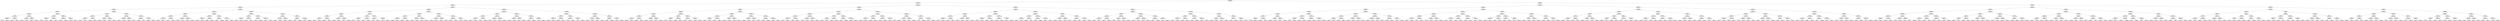 ## [header material...]
## Command to get the layout: "dot -Teps thisfile > thisfile.eps"
graph "test"
{
node [shape="rectangle", fontsize=10, width=".2", height=".2", margin=0];
graph[fontsize=8];

n000 [label="clustersize = 14060
splitting feature:
((-0.853,0.6)-(-0.485,-0.361))"] ;
n000 -- n001 ;
n001 [label="clustersize = 5321
splitting feature:
((-0.955,0.452)-(-0.208,-0.00153))"] ;
n001 -- n002 ;
n002 [label="clustersize = 2243
splitting feature:
((-0.442,0.696)-(-0.131,-0.826))"] ;
n002 -- n003 ;
n003 [label="clustersize = 1120
splitting feature:
((0.111,0.0819)-(-0.981,0.504))"] ;
n003 -- n004 ;
n004 [label="clustersize = 332
splitting feature:
((0.0177,-0.817)-(-0.346,-0.291))"] ;
n004 -- n005 ;
n005 [label="clustersize = 140
splitting feature:
((-0.472,0.27)-(0.297,-0.719))"] ;
n005 -- n006 ;
n006 [label="clustersize = 50
splitting feature:
((-0.0337,-0.387)-(-0.864,0.905))"] ;
n006 -- n007 ;
n007 [label="clustersize = 31
splitting feature:
((-0.901,-0.637)-(-0.965,-0.92))"] ;
n007 -- n008 ;
n008 [label="clustersize = 23
splitting feature:
((0.132,-0.992)-(0.0692,-0.434))"] ;
n008 -- n009 ;
n009 [label="clustersize = 5
pupil avg:
[-0.12987457  0.11309451]"] ;
n008 -- n010 ;
n010 [label="clustersize = 18
pupil avg:
[ 0.1513958   0.04837546]"] ;
n007 -- n011 ;
n011 [label="clustersize = 8
splitting feature:
((-0.0184,0.205)-(-0.704,0.525))"] ;
n011 -- n012 ;
n012 [label="clustersize = 4
pupil avg:
[ 0.27697368  0.17565789]"] ;
n011 -- n013 ;
n013 [label="clustersize = 4
pupil avg:
[ 0.49347826  0.16847826]"] ;
n006 -- n014 ;
n014 [label="clustersize = 19
splitting feature:
((-0.00159,-0.644)-(0.443,-0.383))"] ;
n014 -- n015 ;
n015 [label="clustersize = 8
splitting feature:
((-0.464,-0.64)-(0.589,0.043))"] ;
n015 -- n016 ;
n016 [label="clustersize = 4
pupil avg:
[ 0.12332755  0.02445537]"] ;
n015 -- n017 ;
n017 [label="clustersize = 4
pupil avg:
[ 0.46071429 -0.01558442]"] ;
n014 -- n018 ;
n018 [label="clustersize = 11
splitting feature:
((0.044,0.796)-(0.195,0.554))"] ;
n018 -- n019 ;
n019 [label="clustersize = 4
pupil avg:
[ 0.69471335  0.12227444]"] ;
n018 -- n020 ;
n020 [label="clustersize = 7
pupil avg:
[ 0.50471947  0.13753281]"] ;
n005 -- n021 ;
n021 [label="clustersize = 90
splitting feature:
((0.716,-0.657)-(-0.159,0.519))"] ;
n021 -- n022 ;
n022 [label="clustersize = 26
splitting feature:
((0.177,0.863)-(0.0315,0.787))"] ;
n022 -- n023 ;
n023 [label="clustersize = 10
splitting feature:
((-0.572,0.94)-(-0.587,0.609))"] ;
n023 -- n024 ;
n024 [label="clustersize = 4
pupil avg:
[-0.64536819  0.22951756]"] ;
n023 -- n025 ;
n025 [label="clustersize = 6
pupil avg:
[-0.11369172  0.20336767]"] ;
n022 -- n026 ;
n026 [label="clustersize = 16
splitting feature:
((0.839,-0.372)-(0.664,0.175))"] ;
n026 -- n027 ;
n027 [label="clustersize = 7
pupil avg:
[-0.13372148  0.20881017]"] ;
n026 -- n028 ;
n028 [label="clustersize = 9
pupil avg:
[ 0.13164908  0.15313306]"] ;
n021 -- n029 ;
n029 [label="clustersize = 64
splitting feature:
((-0.749,0.383)-(-0.576,0.553))"] ;
n029 -- n030 ;
n030 [label="clustersize = 47
splitting feature:
((-0.175,0.396)-(0.032,-0.236))"] ;
n030 -- n031 ;
n031 [label="clustersize = 17
pupil avg:
[ 0.1867912   0.03747337]"] ;
n030 -- n032 ;
n032 [label="clustersize = 30
pupil avg:
[ 0.05771833  0.11851698]"] ;
n029 -- n033 ;
n033 [label="clustersize = 17
splitting feature:
((-0.0351,-0.41)-(0.941,0.98))"] ;
n033 -- n034 ;
n034 [label="clustersize = 13
pupil avg:
[ 0.23423161  0.04751609]"] ;
n033 -- n035 ;
n035 [label="clustersize = 4
pupil avg:
[ 0.46851852  0.13611111]"] ;
n004 -- n036 ;
n036 [label="clustersize = 192
splitting feature:
((-0.84,0.859)-(0.153,0.16))"] ;
n036 -- n037 ;
n037 [label="clustersize = 70
splitting feature:
((-0.367,0.77)-(0.38,0.549))"] ;
n037 -- n038 ;
n038 [label="clustersize = 47
splitting feature:
((-0.279,0.648)-(-0.372,0.388))"] ;
n038 -- n039 ;
n039 [label="clustersize = 23
splitting feature:
((0.0512,0.358)-(-0.591,0.134))"] ;
n039 -- n040 ;
n040 [label="clustersize = 12
pupil avg:
[ 0.484708   -0.07181456]"] ;
n039 -- n041 ;
n041 [label="clustersize = 11
pupil avg:
[ 0.70420017 -0.12496024]"] ;
n038 -- n042 ;
n042 [label="clustersize = 24
splitting feature:
((-0.77,0.714)-(-0.37,0.241))"] ;
n042 -- n043 ;
n043 [label="clustersize = 7
pupil avg:
[ 0.43877044  0.03387661]"] ;
n042 -- n044 ;
n044 [label="clustersize = 17
pupil avg:
[ 0.30713911 -0.1931836 ]"] ;
n037 -- n045 ;
n045 [label="clustersize = 23
splitting feature:
((-0.142,0.333)-(0.349,0.284))"] ;
n045 -- n046 ;
n046 [label="clustersize = 15
splitting feature:
((-0.573,-0.287)-(-0.883,-0.3))"] ;
n046 -- n047 ;
n047 [label="clustersize = 11
pupil avg:
[ 0.60269398  0.11320565]"] ;
n046 -- n048 ;
n048 [label="clustersize = 4
pupil avg:
[ 0.34968582  0.02744341]"] ;
n045 -- n049 ;
n049 [label="clustersize = 8
splitting feature:
((-0.976,0.621)-(0.718,-0.553))"] ;
n049 -- n050 ;
n050 [label="clustersize = 4
pupil avg:
[ 0.5097122   0.20922506]"] ;
n049 -- n051 ;
n051 [label="clustersize = 4
pupil avg:
[ 0.49001832  0.29459707]"] ;
n036 -- n052 ;
n052 [label="clustersize = 122
splitting feature:
((-0.428,0.185)-(-0.563,0.117))"] ;
n052 -- n053 ;
n053 [label="clustersize = 70
splitting feature:
((-0.243,0.298)-(0.12,0.0429))"] ;
n053 -- n054 ;
n054 [label="clustersize = 37
splitting feature:
((-0.462,-0.323)-(-0.38,0.661))"] ;
n054 -- n055 ;
n055 [label="clustersize = 5
pupil avg:
[-0.0331338  -0.13113077]"] ;
n054 -- n056 ;
n056 [label="clustersize = 32
pupil avg:
[ 0.26148068 -0.10083253]"] ;
n053 -- n057 ;
n057 [label="clustersize = 33
splitting feature:
((-0.259,-0.657)-(0.212,-0.246))"] ;
n057 -- n058 ;
n058 [label="clustersize = 15
pupil avg:
[ 0.12138856  0.01650587]"] ;
n057 -- n059 ;
n059 [label="clustersize = 18
pupil avg:
[ 0.34442941  0.12615994]"] ;
n052 -- n060 ;
n060 [label="clustersize = 52
splitting feature:
((-0.457,-0.628)-(0.489,-0.354))"] ;
n060 -- n061 ;
n061 [label="clustersize = 22
splitting feature:
((-0.0684,-0.99)-(0.728,0.951))"] ;
n061 -- n062 ;
n062 [label="clustersize = 6
pupil avg:
[ 0.19249097 -0.02654697]"] ;
n061 -- n063 ;
n063 [label="clustersize = 16
pupil avg:
[ 0.24201617  0.10150908]"] ;
n060 -- n064 ;
n064 [label="clustersize = 30
splitting feature:
((-0.891,0.417)-(0.392,0.685))"] ;
n064 -- n065 ;
n065 [label="clustersize = 18
pupil avg:
[ 0.28600592  0.15949438]"] ;
n064 -- n066 ;
n066 [label="clustersize = 12
pupil avg:
[ 0.47615509  0.19249429]"] ;
n003 -- n067 ;
n067 [label="clustersize = 788
splitting feature:
((-0.344,0.835)-(-0.0206,-0.174))"] ;
n067 -- n068 ;
n068 [label="clustersize = 552
splitting feature:
((-0.0236,-0.0122)-(-0.345,-0.454))"] ;
n068 -- n069 ;
n069 [label="clustersize = 252
splitting feature:
((0.491,0.776)-(0.461,0.936))"] ;
n069 -- n070 ;
n070 [label="clustersize = 123
splitting feature:
((-0.916,0.949)-(-0.515,-0.788))"] ;
n070 -- n071 ;
n071 [label="clustersize = 115
splitting feature:
((-0.977,-0.00018)-(-0.527,-0.355))"] ;
n071 -- n072 ;
n072 [label="clustersize = 78
pupil avg:
[ 0.43881015 -0.1780052 ]"] ;
n071 -- n073 ;
n073 [label="clustersize = 37
pupil avg:
[ 0.64739514 -0.16735165]"] ;
n070 -- n074 ;
n074 [label="clustersize = 8
splitting feature:
((-0.143,0.118)-(0.159,0.235))"] ;
n074 -- n075 ;
n075 [label="clustersize = 4
pupil avg:
[ 0.2959171  -0.12527848]"] ;
n074 -- n076 ;
n076 [label="clustersize = 4
pupil avg:
[ 0.14459057  0.23116152]"] ;
n069 -- n077 ;
n077 [label="clustersize = 129
splitting feature:
((-0.201,0.0164)-(0.718,0.966))"] ;
n077 -- n078 ;
n078 [label="clustersize = 112
splitting feature:
((0.042,0.227)-(-0.702,-0.0207))"] ;
n078 -- n079 ;
n079 [label="clustersize = 55
pupil avg:
[ 0.56284407 -0.15109459]"] ;
n078 -- n080 ;
n080 [label="clustersize = 57
pupil avg:
[ 0.71817847 -0.15086383]"] ;
n077 -- n081 ;
n081 [label="clustersize = 17
splitting feature:
((-0.535,-0.0551)-(0.571,-0.528))"] ;
n081 -- n082 ;
n082 [label="clustersize = 13
pupil avg:
[ 0.44386589 -0.16326762]"] ;
n081 -- n083 ;
n083 [label="clustersize = 4
pupil avg:
[-0.23374992  0.19153059]"] ;
n068 -- n084 ;
n084 [label="clustersize = 300
splitting feature:
((-0.55,0.212)-(0.336,0.675))"] ;
n084 -- n085 ;
n085 [label="clustersize = 221
splitting feature:
((-0.453,0.895)-(-0.199,-0.463))"] ;
n085 -- n086 ;
n086 [label="clustersize = 133
splitting feature:
((-0.98,0.299)-(-0.231,0.351))"] ;
n086 -- n087 ;
n087 [label="clustersize = 60
pupil avg:
[ 0.54742889 -0.25343667]"] ;
n086 -- n088 ;
n088 [label="clustersize = 73
pupil avg:
[ 0.39929174 -0.22064674]"] ;
n085 -- n089 ;
n089 [label="clustersize = 88
splitting feature:
((-0.929,-0.572)-(0.629,-0.122))"] ;
n089 -- n090 ;
n090 [label="clustersize = 65
pupil avg:
[ 0.33561248 -0.1654846 ]"] ;
n089 -- n091 ;
n091 [label="clustersize = 23
pupil avg:
[ 0.45112394 -0.09111818]"] ;
n084 -- n092 ;
n092 [label="clustersize = 79
splitting feature:
((-0.362,0.313)-(0.343,0.62))"] ;
n092 -- n093 ;
n093 [label="clustersize = 64
splitting feature:
((-0.839,0.494)-(-0.162,0.139))"] ;
n093 -- n094 ;
n094 [label="clustersize = 41
pupil avg:
[ 0.44090881 -0.14140337]"] ;
n093 -- n095 ;
n095 [label="clustersize = 23
pupil avg:
[ 0.29424877 -0.12139663]"] ;
n092 -- n096 ;
n096 [label="clustersize = 15
splitting feature:
((-0.361,-0.814)-(-0.0164,0.476))"] ;
n096 -- n097 ;
n097 [label="clustersize = 6
pupil avg:
[-0.49322284  0.07610489]"] ;
n096 -- n098 ;
n098 [label="clustersize = 9
pupil avg:
[ 0.48247198 -0.0069894 ]"] ;
n067 -- n099 ;
n099 [label="clustersize = 236
splitting feature:
((0.134,0.476)-(-0.236,0.564))"] ;
n099 -- n100 ;
n100 [label="clustersize = 120
splitting feature:
((-0.307,0.221)-(-0.828,-0.491))"] ;
n100 -- n101 ;
n101 [label="clustersize = 80
splitting feature:
((0.65,0.811)-(-0.67,-0.588))"] ;
n101 -- n102 ;
n102 [label="clustersize = 57
splitting feature:
((-0.668,0.701)-(-0.158,0.596))"] ;
n102 -- n103 ;
n103 [label="clustersize = 14
pupil avg:
[ 0.53642507  0.1972602 ]"] ;
n102 -- n104 ;
n104 [label="clustersize = 43
pupil avg:
[ 0.4946588   0.06127644]"] ;
n101 -- n105 ;
n105 [label="clustersize = 23
splitting feature:
((-0.374,0.837)-(-0.133,0.771))"] ;
n105 -- n106 ;
n106 [label="clustersize = 4
pupil avg:
[ 0.02421239 -0.16428173]"] ;
n105 -- n107 ;
n107 [label="clustersize = 19
pupil avg:
[ 0.41795352 -0.01363434]"] ;
n100 -- n108 ;
n108 [label="clustersize = 40
splitting feature:
((-0.489,0.404)-(0.272,-0.913))"] ;
n108 -- n109 ;
n109 [label="clustersize = 28
splitting feature:
((0.857,0.602)-(0.798,-0.123))"] ;
n109 -- n110 ;
n110 [label="clustersize = 6
pupil avg:
[ 0.28841013  0.02867919]"] ;
n109 -- n111 ;
n111 [label="clustersize = 22
pupil avg:
[ 0.45652601  0.09555143]"] ;
n108 -- n112 ;
n112 [label="clustersize = 12
splitting feature:
((0.946,-0.00562)-(0.629,-0.621))"] ;
n112 -- n113 ;
n113 [label="clustersize = 4
pupil avg:
[ 0.49444444  0.16666667]"] ;
n112 -- n114 ;
n114 [label="clustersize = 8
pupil avg:
[-0.15754039  0.07978725]"] ;
n099 -- n115 ;
n115 [label="clustersize = 116
splitting feature:
((-0.0401,-0.661)-(0.147,0.662))"] ;
n115 -- n116 ;
n116 [label="clustersize = 37
splitting feature:
((0.398,0.104)-(0.215,-0.999))"] ;
n116 -- n117 ;
n117 [label="clustersize = 21
splitting feature:
((-0.647,0.711)-(-0.727,0.602))"] ;
n117 -- n118 ;
n118 [label="clustersize = 12
pupil avg:
[ 0.47748883 -0.2077742 ]"] ;
n117 -- n119 ;
n119 [label="clustersize = 9
pupil avg:
[ 0.36610825 -0.10997931]"] ;
n116 -- n120 ;
n120 [label="clustersize = 16
splitting feature:
((-0.568,-0.368)-(0.777,0.764))"] ;
n120 -- n121 ;
n121 [label="clustersize = 11
pupil avg:
[ 0.31406078 -0.20196009]"] ;
n120 -- n122 ;
n122 [label="clustersize = 5
pupil avg:
[-0.07378378  0.01015015]"] ;
n115 -- n123 ;
n123 [label="clustersize = 79
splitting feature:
((0.687,0.484)-(-0.835,0.878))"] ;
n123 -- n124 ;
n124 [label="clustersize = 9
splitting feature:
((-0.582,-0.963)-(0.598,0.314))"] ;
n124 -- n125 ;
n125 [label="clustersize = 4
pupil avg:
[-0.04428904 -0.06519037]"] ;
n124 -- n126 ;
n126 [label="clustersize = 5
pupil avg:
[ 0.4390939  -0.09818087]"] ;
n123 -- n127 ;
n127 [label="clustersize = 70
splitting feature:
((-0.0353,-0.0524)-(-0.456,0.869))"] ;
n127 -- n128 ;
n128 [label="clustersize = 48
pupil avg:
[ 0.53487326 -0.0246455 ]"] ;
n127 -- n129 ;
n129 [label="clustersize = 22
pupil avg:
[ 0.49948865 -0.20355026]"] ;
n002 -- n130 ;
n130 [label="clustersize = 1123
splitting feature:
((0.458,0.239)-(-0.87,0.775))"] ;
n130 -- n131 ;
n131 [label="clustersize = 303
splitting feature:
((-0.272,0.358)-(0.296,0.973))"] ;
n131 -- n132 ;
n132 [label="clustersize = 137
splitting feature:
((0.114,0.827)-(-0.585,-0.704))"] ;
n132 -- n133 ;
n133 [label="clustersize = 66
splitting feature:
((-0.118,0.388)-(0.278,0.361))"] ;
n133 -- n134 ;
n134 [label="clustersize = 49
splitting feature:
((-0.571,0.918)-(0.357,0.108))"] ;
n134 -- n135 ;
n135 [label="clustersize = 8
splitting feature:
((0.528,-0.167)-(-0.742,-0.637))"] ;
n135 -- n136 ;
n136 [label="clustersize = 4
pupil avg:
[-0.33284081 -0.0337229 ]"] ;
n135 -- n137 ;
n137 [label="clustersize = 4
pupil avg:
[ 0.24009009  0.00990991]"] ;
n134 -- n138 ;
n138 [label="clustersize = 41
splitting feature:
((0.675,-0.915)-(0.292,0.00556))"] ;
n138 -- n139 ;
n139 [label="clustersize = 7
pupil avg:
[ 0.3760619  -0.01787539]"] ;
n138 -- n140 ;
n140 [label="clustersize = 34
pupil avg:
[ 0.12448356  0.02988714]"] ;
n133 -- n141 ;
n141 [label="clustersize = 17
splitting feature:
((-0.291,0.716)-(0.676,-0.127))"] ;
n141 -- n142 ;
n142 [label="clustersize = 9
splitting feature:
((-0.226,-0.542)-(0.276,-0.572))"] ;
n142 -- n143 ;
n143 [label="clustersize = 5
pupil avg:
[ 0.13308282 -0.11573831]"] ;
n142 -- n144 ;
n144 [label="clustersize = 4
pupil avg:
[-0.00895563  0.10570887]"] ;
n141 -- n145 ;
n145 [label="clustersize = 8
splitting feature:
((-0.237,-0.0568)-(0.655,0.781))"] ;
n145 -- n146 ;
n146 [label="clustersize = 4
pupil avg:
[-0.50151099  0.19661172]"] ;
n145 -- n147 ;
n147 [label="clustersize = 4
pupil avg:
[-0.0316344   0.28458359]"] ;
n132 -- n148 ;
n148 [label="clustersize = 71
splitting feature:
((0.193,-0.235)-(-0.141,0.426))"] ;
n148 -- n149 ;
n149 [label="clustersize = 55
splitting feature:
((-0.171,-0.453)-(-0.773,0.646))"] ;
n149 -- n150 ;
n150 [label="clustersize = 42
splitting feature:
((-0.835,-0.76)-(-0.994,0.0417))"] ;
n150 -- n151 ;
n151 [label="clustersize = 25
pupil avg:
[-0.35391762  0.14080116]"] ;
n150 -- n152 ;
n152 [label="clustersize = 17
pupil avg:
[-0.22527606  0.13320276]"] ;
n149 -- n153 ;
n153 [label="clustersize = 13
splitting feature:
((-0.671,-0.964)-(-0.497,0.158))"] ;
n153 -- n154 ;
n154 [label="clustersize = 9
pupil avg:
[-0.22920568  0.15600474]"] ;
n153 -- n155 ;
n155 [label="clustersize = 4
pupil avg:
[-0.00044306  0.18526584]"] ;
n148 -- n156 ;
n156 [label="clustersize = 16
splitting feature:
((-0.47,-0.14)-(-0.207,0.987))"] ;
n156 -- n157 ;
n157 [label="clustersize = 8
splitting feature:
((-0.877,0.625)-(0.411,-0.377))"] ;
n157 -- n158 ;
n158 [label="clustersize = 4
pupil avg:
[-0.1180174   0.08115842]"] ;
n157 -- n159 ;
n159 [label="clustersize = 4
pupil avg:
[-0.52270155 -0.03816818]"] ;
n156 -- n160 ;
n160 [label="clustersize = 8
splitting feature:
((0.675,0.789)-(0.863,0.283))"] ;
n160 -- n161 ;
n161 [label="clustersize = 4
pupil avg:
[ 0.32516845  0.1480695 ]"] ;
n160 -- n162 ;
n162 [label="clustersize = 4
pupil avg:
[ 0.13543554  0.0004878 ]"] ;
n131 -- n163 ;
n163 [label="clustersize = 166
splitting feature:
((-0.825,-0.661)-(0.447,0.476))"] ;
n163 -- n164 ;
n164 [label="clustersize = 61
splitting feature:
((0.763,0.858)-(-0.38,-0.273))"] ;
n164 -- n165 ;
n165 [label="clustersize = 41
splitting feature:
((0.359,-0.24)-(0.227,-0.677))"] ;
n165 -- n166 ;
n166 [label="clustersize = 19
splitting feature:
((-0.505,-0.269)-(-0.351,-0.637))"] ;
n166 -- n167 ;
n167 [label="clustersize = 6
pupil avg:
[-0.34006238  0.22012855]"] ;
n166 -- n168 ;
n168 [label="clustersize = 13
pupil avg:
[-0.14818949  0.16844535]"] ;
n165 -- n169 ;
n169 [label="clustersize = 22
splitting feature:
((0.367,0.249)-(0.243,-0.897))"] ;
n169 -- n170 ;
n170 [label="clustersize = 8
pupil avg:
[ 0.17393962  0.19847555]"] ;
n169 -- n171 ;
n171 [label="clustersize = 14
pupil avg:
[-0.01618178  0.08370102]"] ;
n164 -- n172 ;
n172 [label="clustersize = 20
splitting feature:
((-0.791,0.671)-(-0.206,-1))"] ;
n172 -- n173 ;
n173 [label="clustersize = 12
splitting feature:
((-0.525,0.213)-(0.869,0.855))"] ;
n173 -- n174 ;
n174 [label="clustersize = 4
pupil avg:
[-0.08624709  0.1532634 ]"] ;
n173 -- n175 ;
n175 [label="clustersize = 8
pupil avg:
[ 0.16336707  0.05248594]"] ;
n172 -- n176 ;
n176 [label="clustersize = 8
splitting feature:
((0.116,0.837)-(0.0142,0.0798))"] ;
n176 -- n177 ;
n177 [label="clustersize = 4
pupil avg:
[ 0.83159341  0.26043956]"] ;
n176 -- n178 ;
n178 [label="clustersize = 4
pupil avg:
[ 0.20889894  0.08561254]"] ;
n163 -- n179 ;
n179 [label="clustersize = 105
splitting feature:
((0.744,0.458)-(-0.274,0.678))"] ;
n179 -- n180 ;
n180 [label="clustersize = 57
splitting feature:
((0.22,0.633)-(0.207,0.0707))"] ;
n180 -- n181 ;
n181 [label="clustersize = 22
splitting feature:
((0.0411,0.166)-(0.366,0.616))"] ;
n181 -- n182 ;
n182 [label="clustersize = 7
pupil avg:
[ 0.3318932   0.19971987]"] ;
n181 -- n183 ;
n183 [label="clustersize = 15
pupil avg:
[ 0.50288244  0.27395542]"] ;
n180 -- n184 ;
n184 [label="clustersize = 35
splitting feature:
((0.473,-0.788)-(-0.386,-0.226))"] ;
n184 -- n185 ;
n185 [label="clustersize = 26
pupil avg:
[ 0.0885598   0.24768527]"] ;
n184 -- n186 ;
n186 [label="clustersize = 9
pupil avg:
[ 0.29206944  0.32992619]"] ;
n179 -- n187 ;
n187 [label="clustersize = 48
splitting feature:
((0.245,0.226)-(0.0292,-0.59))"] ;
n187 -- n188 ;
n188 [label="clustersize = 35
splitting feature:
((0.0643,0.343)-(-0.196,0.238))"] ;
n188 -- n189 ;
n189 [label="clustersize = 31
pupil avg:
[ 0.21415891  0.14411829]"] ;
n188 -- n190 ;
n190 [label="clustersize = 4
pupil avg:
[ 0.02511134  0.08838394]"] ;
n187 -- n191 ;
n191 [label="clustersize = 13
splitting feature:
((-0.67,0.722)-(-0.289,0.793))"] ;
n191 -- n192 ;
n192 [label="clustersize = 5
pupil avg:
[-0.24170267  0.21530883]"] ;
n191 -- n193 ;
n193 [label="clustersize = 8
pupil avg:
[ 0.01534001  0.04433852]"] ;
n130 -- n194 ;
n194 [label="clustersize = 820
splitting feature:
((0.00836,0.872)-(-0.921,-0.244))"] ;
n194 -- n195 ;
n195 [label="clustersize = 397
splitting feature:
((-0.999,0.266)-(-0.916,0.856))"] ;
n195 -- n196 ;
n196 [label="clustersize = 180
splitting feature:
((-0.258,-0.268)-(-0.704,-0.113))"] ;
n196 -- n197 ;
n197 [label="clustersize = 106
splitting feature:
((0.803,0.58)-(0.387,-0.248))"] ;
n197 -- n198 ;
n198 [label="clustersize = 14
splitting feature:
((0.317,-0.138)-(0.682,0.709))"] ;
n198 -- n199 ;
n199 [label="clustersize = 7
pupil avg:
[ 0.12307869 -0.07313525]"] ;
n198 -- n200 ;
n200 [label="clustersize = 7
pupil avg:
[-0.0791458  -0.16967709]"] ;
n197 -- n201 ;
n201 [label="clustersize = 92
splitting feature:
((-0.405,0.729)-(0.753,0.128))"] ;
n201 -- n202 ;
n202 [label="clustersize = 51
pupil avg:
[ 0.21962288 -0.03220741]"] ;
n201 -- n203 ;
n203 [label="clustersize = 41
pupil avg:
[ 0.4138659   0.04045868]"] ;
n196 -- n204 ;
n204 [label="clustersize = 74
splitting feature:
((-0.988,-0.875)-(-0.435,-0.314))"] ;
n204 -- n205 ;
n205 [label="clustersize = 39
splitting feature:
((-0.819,-0.994)-(0.107,-0.932))"] ;
n205 -- n206 ;
n206 [label="clustersize = 27
pupil avg:
[ 0.5397342   0.10057775]"] ;
n205 -- n207 ;
n207 [label="clustersize = 12
pupil avg:
[ 0.75821925  0.01640369]"] ;
n204 -- n208 ;
n208 [label="clustersize = 35
splitting feature:
((0.103,0.201)-(-0.595,0.559))"] ;
n208 -- n209 ;
n209 [label="clustersize = 23
pupil avg:
[ 0.32469827  0.01093185]"] ;
n208 -- n210 ;
n210 [label="clustersize = 12
pupil avg:
[ 0.54883405  0.05763507]"] ;
n195 -- n211 ;
n211 [label="clustersize = 217
splitting feature:
((0.00209,0.775)-(0.295,0.0897))"] ;
n211 -- n212 ;
n212 [label="clustersize = 181
splitting feature:
((-0.0776,0.506)-(0.886,0.274))"] ;
n212 -- n213 ;
n213 [label="clustersize = 168
splitting feature:
((-0.948,0.515)-(0.139,0.734))"] ;
n213 -- n214 ;
n214 [label="clustersize = 57
pupil avg:
[ 0.55321018 -0.00584364]"] ;
n213 -- n215 ;
n215 [label="clustersize = 111
pupil avg:
[ 0.63672639  0.09560346]"] ;
n212 -- n216 ;
n216 [label="clustersize = 13
splitting feature:
((0.541,0.36)-(-0.482,0.942))"] ;
n216 -- n217 ;
n217 [label="clustersize = 6
pupil avg:
[ 0.67993208  0.05111524]"] ;
n216 -- n218 ;
n218 [label="clustersize = 7
pupil avg:
[ 0.06246092  0.0986432 ]"] ;
n211 -- n219 ;
n219 [label="clustersize = 36
splitting feature:
((-0.134,-0.441)-(-0.901,-0.937))"] ;
n219 -- n220 ;
n220 [label="clustersize = 28
splitting feature:
((-0.206,0.334)-(0.677,-0.93))"] ;
n220 -- n221 ;
n221 [label="clustersize = 19
pupil avg:
[ 0.28484607  0.11623257]"] ;
n220 -- n222 ;
n222 [label="clustersize = 9
pupil avg:
[-0.16058608  0.27091432]"] ;
n219 -- n223 ;
n223 [label="clustersize = 8
splitting feature:
((0.0253,0.459)-(-0.993,0.642))"] ;
n223 -- n224 ;
n224 [label="clustersize = 4
pupil avg:
[ 0.42957413  0.06325474]"] ;
n223 -- n225 ;
n225 [label="clustersize = 4
pupil avg:
[ 0.67528958  0.08610039]"] ;
n194 -- n226 ;
n226 [label="clustersize = 423
splitting feature:
((0.66,0.861)-(-0.428,0.639))"] ;
n226 -- n227 ;
n227 [label="clustersize = 187
splitting feature:
((-0.863,0.608)-(-0.815,-0.416))"] ;
n227 -- n228 ;
n228 [label="clustersize = 136
splitting feature:
((0.126,-0.663)-(-0.794,0.603))"] ;
n228 -- n229 ;
n229 [label="clustersize = 32
splitting feature:
((-0.623,0.464)-(-0.514,0.0296))"] ;
n229 -- n230 ;
n230 [label="clustersize = 23
pupil avg:
[ 0.04201665  0.03089666]"] ;
n229 -- n231 ;
n231 [label="clustersize = 9
pupil avg:
[ 0.38338099 -0.02474749]"] ;
n228 -- n232 ;
n232 [label="clustersize = 104
splitting feature:
((0.448,0.29)-(0.995,0.932))"] ;
n232 -- n233 ;
n233 [label="clustersize = 62
pupil avg:
[ 0.45764629  0.09840832]"] ;
n232 -- n234 ;
n234 [label="clustersize = 42
pupil avg:
[ 0.26845313 -0.01109021]"] ;
n227 -- n235 ;
n235 [label="clustersize = 51
splitting feature:
((-0.712,-0.447)-(-0.0616,0.458))"] ;
n235 -- n236 ;
n236 [label="clustersize = 27
splitting feature:
((0.0953,-0.585)-(0.411,-0.36))"] ;
n236 -- n237 ;
n237 [label="clustersize = 17
pupil avg:
[ 0.12180746  0.01064212]"] ;
n236 -- n238 ;
n238 [label="clustersize = 10
pupil avg:
[-0.07223284  0.15784967]"] ;
n235 -- n239 ;
n239 [label="clustersize = 24
splitting feature:
((0.322,0.376)-(-0.156,-0.393))"] ;
n239 -- n240 ;
n240 [label="clustersize = 10
pupil avg:
[ 0.41235747  0.11113516]"] ;
n239 -- n241 ;
n241 [label="clustersize = 14
pupil avg:
[ 0.15863447  0.00540347]"] ;
n226 -- n242 ;
n242 [label="clustersize = 236
splitting feature:
((-0.202,0.327)-(-0.0814,-0.394))"] ;
n242 -- n243 ;
n243 [label="clustersize = 134
splitting feature:
((-0.368,-0.103)-(0.108,0.565))"] ;
n243 -- n244 ;
n244 [label="clustersize = 71
splitting feature:
((0.0431,0.31)-(0.198,-0.062))"] ;
n244 -- n245 ;
n245 [label="clustersize = 36
pupil avg:
[ 0.1472128  -0.08767671]"] ;
n244 -- n246 ;
n246 [label="clustersize = 35
pupil avg:
[ 0.01169934 -0.01819946]"] ;
n243 -- n247 ;
n247 [label="clustersize = 63
splitting feature:
((0.644,0.178)-(0.899,-0.693))"] ;
n247 -- n248 ;
n248 [label="clustersize = 36
pupil avg:
[ 0.44684794 -0.04191182]"] ;
n247 -- n249 ;
n249 [label="clustersize = 27
pupil avg:
[ 0.27487725  0.01894285]"] ;
n242 -- n250 ;
n250 [label="clustersize = 102
splitting feature:
((-0.938,0.767)-(0.234,-0.338))"] ;
n250 -- n251 ;
n251 [label="clustersize = 53
splitting feature:
((0.692,0.654)-(0.592,0.772))"] ;
n251 -- n252 ;
n252 [label="clustersize = 10
pupil avg:
[-0.09599901 -0.0507023 ]"] ;
n251 -- n253 ;
n253 [label="clustersize = 43
pupil avg:
[ 0.2394673   0.00961414]"] ;
n250 -- n254 ;
n254 [label="clustersize = 49
splitting feature:
((0.846,-0.189)-(0.992,-0.774))"] ;
n254 -- n255 ;
n255 [label="clustersize = 21
pupil avg:
[-0.21942415  0.05176889]"] ;
n254 -- n256 ;
n256 [label="clustersize = 28
pupil avg:
[-0.01226679  0.03339985]"] ;
n001 -- n257 ;
n257 [label="clustersize = 3078
splitting feature:
((-0.529,0.906)-(-0.975,-0.506))"] ;
n257 -- n258 ;
n258 [label="clustersize = 1771
splitting feature:
((-0.298,0.454)-(-0.857,0.0836))"] ;
n258 -- n259 ;
n259 [label="clustersize = 1029
splitting feature:
((-0.77,0.561)-(0.293,0.638))"] ;
n259 -- n260 ;
n260 [label="clustersize = 606
splitting feature:
((0.235,0.439)-(-0.734,0.928))"] ;
n260 -- n261 ;
n261 [label="clustersize = 221
splitting feature:
((-0.332,0.794)-(-0.308,-0.542))"] ;
n261 -- n262 ;
n262 [label="clustersize = 169
splitting feature:
((0.859,-0.794)-(-0.723,-0.418))"] ;
n262 -- n263 ;
n263 [label="clustersize = 28
splitting feature:
((0.647,0.617)-(-0.893,-0.355))"] ;
n263 -- n264 ;
n264 [label="clustersize = 23
pupil avg:
[ 0.53068077  0.08482828]"] ;
n263 -- n265 ;
n265 [label="clustersize = 5
pupil avg:
[ 0.28973615 -0.11592232]"] ;
n262 -- n266 ;
n266 [label="clustersize = 141
splitting feature:
((0.0246,0.0758)-(-0.197,0.841))"] ;
n266 -- n267 ;
n267 [label="clustersize = 70
pupil avg:
[ 0.24779841 -0.05948017]"] ;
n266 -- n268 ;
n268 [label="clustersize = 71
pupil avg:
[ 0.42433055 -0.0530935 ]"] ;
n261 -- n269 ;
n269 [label="clustersize = 52
splitting feature:
((-0.788,0.623)-(0.806,0.908))"] ;
n269 -- n270 ;
n270 [label="clustersize = 43
splitting feature:
((-0.925,-0.639)-(0.654,0.735))"] ;
n270 -- n271 ;
n271 [label="clustersize = 19
pupil avg:
[ 0.09240602 -0.11870459]"] ;
n270 -- n272 ;
n272 [label="clustersize = 24
pupil avg:
[ 0.32450815 -0.03182339]"] ;
n269 -- n273 ;
n273 [label="clustersize = 9
splitting feature:
((0.554,0.897)-(0.966,-0.512))"] ;
n273 -- n274 ;
n274 [label="clustersize = 4
pupil avg:
[-0.0750025   0.15042299]"] ;
n273 -- n275 ;
n275 [label="clustersize = 5
pupil avg:
[-0.53583787  0.37531307]"] ;
n260 -- n276 ;
n276 [label="clustersize = 385
splitting feature:
((-0.026,0.664)-(-0.151,-0.763))"] ;
n276 -- n277 ;
n277 [label="clustersize = 289
splitting feature:
((-0.678,0.951)-(0.191,0.18))"] ;
n277 -- n278 ;
n278 [label="clustersize = 215
splitting feature:
((-0.173,-0.485)-(-0.666,0.978))"] ;
n278 -- n279 ;
n279 [label="clustersize = 28
pupil avg:
[ 0.3369197  -0.10476003]"] ;
n278 -- n280 ;
n280 [label="clustersize = 187
pupil avg:
[ 0.56288623 -0.11810148]"] ;
n277 -- n281 ;
n281 [label="clustersize = 74
splitting feature:
((0.101,0.595)-(-0.0992,0.0846))"] ;
n281 -- n282 ;
n282 [label="clustersize = 33
pupil avg:
[ 0.52725659 -0.00434769]"] ;
n281 -- n283 ;
n283 [label="clustersize = 41
pupil avg:
[ 0.28076657 -0.07297664]"] ;
n276 -- n284 ;
n284 [label="clustersize = 96
splitting feature:
((-0.0115,0.891)-(0.621,-0.732))"] ;
n284 -- n285 ;
n285 [label="clustersize = 69
splitting feature:
((0.405,-0.73)-(0.485,-0.113))"] ;
n285 -- n286 ;
n286 [label="clustersize = 45
pupil avg:
[ 0.12842045 -0.14582939]"] ;
n285 -- n287 ;
n287 [label="clustersize = 24
pupil avg:
[ 0.34284879 -0.13154797]"] ;
n284 -- n288 ;
n288 [label="clustersize = 27
splitting feature:
((0.883,-0.953)-(-0.936,0.178))"] ;
n288 -- n289 ;
n289 [label="clustersize = 10
pupil avg:
[ 0.7292252  -0.26340831]"] ;
n288 -- n290 ;
n290 [label="clustersize = 17
pupil avg:
[ 0.25735562 -0.1646959 ]"] ;
n259 -- n291 ;
n291 [label="clustersize = 423
splitting feature:
((-0.13,-0.357)-(0.54,0.855))"] ;
n291 -- n292 ;
n292 [label="clustersize = 215
splitting feature:
((-0.126,-0.0923)-(-0.0584,0.751))"] ;
n292 -- n293 ;
n293 [label="clustersize = 122
splitting feature:
((0.582,-0.168)-(-0.356,0.268))"] ;
n293 -- n294 ;
n294 [label="clustersize = 21
splitting feature:
((-0.444,0.304)-(0.56,0.315))"] ;
n294 -- n295 ;
n295 [label="clustersize = 7
pupil avg:
[ 0.29840793  0.17180752]"] ;
n294 -- n296 ;
n296 [label="clustersize = 14
pupil avg:
[-0.22221693  0.28770819]"] ;
n293 -- n297 ;
n297 [label="clustersize = 101
splitting feature:
((0.437,-0.938)-(-0.841,-0.944))"] ;
n297 -- n298 ;
n298 [label="clustersize = 44
pupil avg:
[ 0.25371803  0.12024765]"] ;
n297 -- n299 ;
n299 [label="clustersize = 57
pupil avg:
[ 0.16715182 -0.06005506]"] ;
n292 -- n300 ;
n300 [label="clustersize = 93
splitting feature:
((-0.432,0.504)-(-0.759,0.744))"] ;
n300 -- n301 ;
n301 [label="clustersize = 62
splitting feature:
((-0.87,0.822)-(0.913,0.2))"] ;
n301 -- n302 ;
n302 [label="clustersize = 41
pupil avg:
[ 0.45139476 -0.07498963]"] ;
n301 -- n303 ;
n303 [label="clustersize = 21
pupil avg:
[ 0.26895465  0.08229024]"] ;
n300 -- n304 ;
n304 [label="clustersize = 31
splitting feature:
((-0.00204,-0.561)-(0.145,0.78))"] ;
n304 -- n305 ;
n305 [label="clustersize = 7
pupil avg:
[ 0.48317978  0.06894579]"] ;
n304 -- n306 ;
n306 [label="clustersize = 24
pupil avg:
[ 0.6001626   0.13762788]"] ;
n291 -- n307 ;
n307 [label="clustersize = 208
splitting feature:
((0.256,-0.329)-(-0.747,0.0894))"] ;
n307 -- n308 ;
n308 [label="clustersize = 117
splitting feature:
((-0.587,0.421)-(0.711,0.296))"] ;
n308 -- n309 ;
n309 [label="clustersize = 55
splitting feature:
((-0.96,-0.654)-(0.113,0.0608))"] ;
n309 -- n310 ;
n310 [label="clustersize = 6
pupil avg:
[ 0.44344488 -0.09325454]"] ;
n309 -- n311 ;
n311 [label="clustersize = 49
pupil avg:
[ 0.57223813  0.19604299]"] ;
n308 -- n312 ;
n312 [label="clustersize = 62
splitting feature:
((0.787,-0.445)-(-0.426,0.202))"] ;
n312 -- n313 ;
n313 [label="clustersize = 7
pupil avg:
[ 0.6766658   0.24750845]"] ;
n312 -- n314 ;
n314 [label="clustersize = 55
pupil avg:
[ 0.36014113  0.26346004]"] ;
n307 -- n315 ;
n315 [label="clustersize = 91
splitting feature:
((-0.968,0.54)-(-0.00363,0.333))"] ;
n315 -- n316 ;
n316 [label="clustersize = 10
splitting feature:
((-0.177,0.889)-(-0.662,0.8))"] ;
n316 -- n317 ;
n317 [label="clustersize = 6
pupil avg:
[ 0.65657477 -0.18622775]"] ;
n316 -- n318 ;
n318 [label="clustersize = 4
pupil avg:
[ 0.52436694 -0.21638796]"] ;
n315 -- n319 ;
n319 [label="clustersize = 81
splitting feature:
((0.0398,0.133)-(0.0593,0.949))"] ;
n319 -- n320 ;
n320 [label="clustersize = 30
pupil avg:
[ 0.38976736  0.09760717]"] ;
n319 -- n321 ;
n321 [label="clustersize = 51
pupil avg:
[ 0.53147698  0.07488703]"] ;
n258 -- n322 ;
n322 [label="clustersize = 742
splitting feature:
((-0.848,0.258)-(0.136,0.921))"] ;
n322 -- n323 ;
n323 [label="clustersize = 602
splitting feature:
((-0.224,0.755)-(-0.285,-0.727))"] ;
n323 -- n324 ;
n324 [label="clustersize = 359
splitting feature:
((0.0897,-0.0882)-(-0.917,0.438))"] ;
n324 -- n325 ;
n325 [label="clustersize = 178
splitting feature:
((0.0691,-0.0194)-(-0.0851,0.47))"] ;
n325 -- n326 ;
n326 [label="clustersize = 127
splitting feature:
((-0.648,0.768)-(-0.775,0.439))"] ;
n326 -- n327 ;
n327 [label="clustersize = 12
pupil avg:
[ 0.34577631  0.1749215 ]"] ;
n326 -- n328 ;
n328 [label="clustersize = 115
pupil avg:
[ 0.05882606  0.01100016]"] ;
n325 -- n329 ;
n329 [label="clustersize = 51
splitting feature:
((0.797,0.364)-(-0.761,-0.612))"] ;
n329 -- n330 ;
n330 [label="clustersize = 16
pupil avg:
[ 0.43238684  0.08710453]"] ;
n329 -- n331 ;
n331 [label="clustersize = 35
pupil avg:
[ 0.18060174 -0.02726778]"] ;
n324 -- n332 ;
n332 [label="clustersize = 181
splitting feature:
((0.287,0.143)-(0.864,-0.0818))"] ;
n332 -- n333 ;
n333 [label="clustersize = 159
splitting feature:
((-0.698,-0.105)-(-0.504,0.422))"] ;
n333 -- n334 ;
n334 [label="clustersize = 101
pupil avg:
[ 0.27274679 -0.00667121]"] ;
n333 -- n335 ;
n335 [label="clustersize = 58
pupil avg:
[ 0.19775042 -0.09678371]"] ;
n332 -- n336 ;
n336 [label="clustersize = 22
splitting feature:
((-0.676,0.216)-(-0.224,-0.263))"] ;
n336 -- n337 ;
n337 [label="clustersize = 13
pupil avg:
[ 0.49756549  0.04885562]"] ;
n336 -- n338 ;
n338 [label="clustersize = 9
pupil avg:
[ 0.31985975 -0.0076018 ]"] ;
n323 -- n339 ;
n339 [label="clustersize = 243
splitting feature:
((0.623,-0.273)-(-0.885,-0.474))"] ;
n339 -- n340 ;
n340 [label="clustersize = 75
splitting feature:
((0.12,-0.98)-(-0.195,0.256))"] ;
n340 -- n341 ;
n341 [label="clustersize = 24
splitting feature:
((0.78,0.123)-(-0.639,0.66))"] ;
n341 -- n342 ;
n342 [label="clustersize = 8
pupil avg:
[-0.27718329  0.21752314]"] ;
n341 -- n343 ;
n343 [label="clustersize = 16
pupil avg:
[ 0.1858156   0.22485425]"] ;
n340 -- n344 ;
n344 [label="clustersize = 51
splitting feature:
((0.394,0.687)-(0.244,-0.311))"] ;
n344 -- n345 ;
n345 [label="clustersize = 14
pupil avg:
[ 0.32024499  0.14265704]"] ;
n344 -- n346 ;
n346 [label="clustersize = 37
pupil avg:
[ 0.16220542  0.0373432 ]"] ;
n339 -- n347 ;
n347 [label="clustersize = 168
splitting feature:
((0.403,-0.98)-(0.835,-0.833))"] ;
n347 -- n348 ;
n348 [label="clustersize = 139
splitting feature:
((0.244,0.129)-(0.718,-0.882))"] ;
n348 -- n349 ;
n349 [label="clustersize = 102
pupil avg:
[ 0.0547521   0.02023448]"] ;
n348 -- n350 ;
n350 [label="clustersize = 37
pupil avg:
[-0.0819008  -0.02019053]"] ;
n347 -- n351 ;
n351 [label="clustersize = 29
splitting feature:
((-0.458,-0.000496)-(0.617,-0.634))"] ;
n351 -- n352 ;
n352 [label="clustersize = 14
pupil avg:
[ 0.03359167 -0.06456527]"] ;
n351 -- n353 ;
n353 [label="clustersize = 15
pupil avg:
[ 0.29114862  0.10043406]"] ;
n322 -- n354 ;
n354 [label="clustersize = 140
splitting feature:
((0.453,0.487)-(-0.228,-0.0911))"] ;
n354 -- n355 ;
n355 [label="clustersize = 57
splitting feature:
((0.757,-0.465)-(0.245,-0.793))"] ;
n355 -- n356 ;
n356 [label="clustersize = 30
splitting feature:
((0.405,-0.425)-(-0.173,0.286))"] ;
n356 -- n357 ;
n357 [label="clustersize = 16
splitting feature:
((0.212,0.999)-(0.304,0.0038))"] ;
n357 -- n358 ;
n358 [label="clustersize = 4
pupil avg:
[ 0.44759405  0.22267902]"] ;
n357 -- n359 ;
n359 [label="clustersize = 12
pupil avg:
[ 0.58693733  0.24503026]"] ;
n356 -- n360 ;
n360 [label="clustersize = 14
splitting feature:
((0.622,0.843)-(0.69,0.838))"] ;
n360 -- n361 ;
n361 [label="clustersize = 7
pupil avg:
[ 0.57746959  0.14830991]"] ;
n360 -- n362 ;
n362 [label="clustersize = 7
pupil avg:
[ 0.30587964  0.11848349]"] ;
n355 -- n363 ;
n363 [label="clustersize = 27
splitting feature:
((-0.963,0.247)-(0.672,-0.317))"] ;
n363 -- n364 ;
n364 [label="clustersize = 13
splitting feature:
((-0.281,-0.673)-(-0.795,-0.565))"] ;
n364 -- n365 ;
n365 [label="clustersize = 7
pupil avg:
[ 0.36270062  0.15511093]"] ;
n364 -- n366 ;
n366 [label="clustersize = 6
pupil avg:
[ 0.08750908  0.04217608]"] ;
n363 -- n367 ;
n367 [label="clustersize = 14
splitting feature:
((0.338,0.297)-(0.134,0.581))"] ;
n367 -- n368 ;
n368 [label="clustersize = 5
pupil avg:
[ 0.30403465  0.22019497]"] ;
n367 -- n369 ;
n369 [label="clustersize = 9
pupil avg:
[ 0.478347   0.2141907]"] ;
n354 -- n370 ;
n370 [label="clustersize = 83
splitting feature:
((-0.0398,0.562)-(-0.0753,-0.696))"] ;
n370 -- n371 ;
n371 [label="clustersize = 53
splitting feature:
((-0.198,-0.176)-(0.233,0.651))"] ;
n371 -- n372 ;
n372 [label="clustersize = 41
splitting feature:
((0.147,0.132)-(0.911,0.882))"] ;
n372 -- n373 ;
n373 [label="clustersize = 37
pupil avg:
[ 0.2061535   0.04384826]"] ;
n372 -- n374 ;
n374 [label="clustersize = 4
pupil avg:
[-0.10367495 -0.09554865]"] ;
n371 -- n375 ;
n375 [label="clustersize = 12
splitting feature:
((0.571,-0.528)-(-0.96,0.802))"] ;
n375 -- n376 ;
n376 [label="clustersize = 6
pupil avg:
[ 0.45646906  0.0641215 ]"] ;
n375 -- n377 ;
n377 [label="clustersize = 6
pupil avg:
[ 0.76767402  0.05483366]"] ;
n370 -- n378 ;
n378 [label="clustersize = 30
splitting feature:
((-0.468,0.677)-(-0.642,0.323))"] ;
n378 -- n379 ;
n379 [label="clustersize = 14
splitting feature:
((0.525,-0.824)-(-0.915,-0.865))"] ;
n379 -- n380 ;
n380 [label="clustersize = 6
pupil avg:
[-0.5016147   0.06702363]"] ;
n379 -- n381 ;
n381 [label="clustersize = 8
pupil avg:
[-0.16880472 -0.08694909]"] ;
n378 -- n382 ;
n382 [label="clustersize = 16
splitting feature:
((-0.0448,-0.00124)-(0.17,0.569))"] ;
n382 -- n383 ;
n383 [label="clustersize = 11
pupil avg:
[ 0.03982318  0.04168668]"] ;
n382 -- n384 ;
n384 [label="clustersize = 5
pupil avg:
[ 0.51083628  0.20681313]"] ;
n257 -- n385 ;
n385 [label="clustersize = 1307
splitting feature:
((-0.191,-0.316)-(0.149,0.574))"] ;
n385 -- n386 ;
n386 [label="clustersize = 936
splitting feature:
((0.973,0.332)-(-0.888,0.778))"] ;
n386 -- n387 ;
n387 [label="clustersize = 247
splitting feature:
((-0.339,0.976)-(0.994,-0.395))"] ;
n387 -- n388 ;
n388 [label="clustersize = 115
splitting feature:
((-0.549,-0.733)-(-0.95,0.114))"] ;
n388 -- n389 ;
n389 [label="clustersize = 16
splitting feature:
((-0.892,-0.146)-(-0.116,-0.804))"] ;
n389 -- n390 ;
n390 [label="clustersize = 8
splitting feature:
((0.099,-0.832)-(0.696,0.665))"] ;
n390 -- n391 ;
n391 [label="clustersize = 4
pupil avg:
[ 0.08387862  0.1209499 ]"] ;
n390 -- n392 ;
n392 [label="clustersize = 4
pupil avg:
[ 0.29210526  0.08947368]"] ;
n389 -- n393 ;
n393 [label="clustersize = 8
splitting feature:
((0.811,0.527)-(-0.589,0.305))"] ;
n393 -- n394 ;
n394 [label="clustersize = 4
pupil avg:
[ 0.27304616 -0.1985578 ]"] ;
n393 -- n395 ;
n395 [label="clustersize = 4
pupil avg:
[-0.06165283 -0.11079315]"] ;
n388 -- n396 ;
n396 [label="clustersize = 99
splitting feature:
((-0.174,0.654)-(0.775,0.158))"] ;
n396 -- n397 ;
n397 [label="clustersize = 90
splitting feature:
((-0.148,0.431)-(-0.311,-0.353))"] ;
n397 -- n398 ;
n398 [label="clustersize = 53
pupil avg:
[-0.03549238  0.0176037 ]"] ;
n397 -- n399 ;
n399 [label="clustersize = 37
pupil avg:
[-0.17835216 -0.0685502 ]"] ;
n396 -- n400 ;
n400 [label="clustersize = 9
splitting feature:
((0.39,0.0702)-(0.6,-0.873))"] ;
n400 -- n401 ;
n401 [label="clustersize = 4
pupil avg:
[-0.16838624  0.31764481]"] ;
n400 -- n402 ;
n402 [label="clustersize = 5
pupil avg:
[-0.3175603   0.11176305]"] ;
n387 -- n403 ;
n403 [label="clustersize = 132
splitting feature:
((0.718,0.499)-(0.0894,0.896))"] ;
n403 -- n404 ;
n404 [label="clustersize = 63
splitting feature:
((-0.316,-0.0519)-(-0.793,-0.311))"] ;
n404 -- n405 ;
n405 [label="clustersize = 28
splitting feature:
((0.913,-0.159)-(0.534,-0.726))"] ;
n405 -- n406 ;
n406 [label="clustersize = 17
pupil avg:
[-0.22565222 -0.15856813]"] ;
n405 -- n407 ;
n407 [label="clustersize = 11
pupil avg:
[-0.38814603 -0.08696718]"] ;
n404 -- n408 ;
n408 [label="clustersize = 35
splitting feature:
((-0.315,-0.289)-(-0.23,-0.633))"] ;
n408 -- n409 ;
n409 [label="clustersize = 6
pupil avg:
[-0.15859702 -0.05005991]"] ;
n408 -- n410 ;
n410 [label="clustersize = 29
pupil avg:
[-0.31763361  0.02781994]"] ;
n403 -- n411 ;
n411 [label="clustersize = 69
splitting feature:
((-0.341,-0.512)-(-0.186,-0.814))"] ;
n411 -- n412 ;
n412 [label="clustersize = 25
splitting feature:
((-0.908,0.264)-(-0.716,-0.848))"] ;
n412 -- n413 ;
n413 [label="clustersize = 19
pupil avg:
[-0.01560679 -0.05654119]"] ;
n412 -- n414 ;
n414 [label="clustersize = 6
pupil avg:
[-0.15722256  0.08466137]"] ;
n411 -- n415 ;
n415 [label="clustersize = 44
splitting feature:
((-0.641,-0.219)-(0.725,0.21))"] ;
n415 -- n416 ;
n416 [label="clustersize = 14
pupil avg:
[-0.0923606   0.04279419]"] ;
n415 -- n417 ;
n417 [label="clustersize = 30
pupil avg:
[-0.26928656 -0.01606724]"] ;
n386 -- n418 ;
n418 [label="clustersize = 689
splitting feature:
((-0.565,-0.114)-(-0.147,0.921))"] ;
n418 -- n419 ;
n419 [label="clustersize = 205
splitting feature:
((-0.214,0.684)-(-0.417,-0.596))"] ;
n419 -- n420 ;
n420 [label="clustersize = 119
splitting feature:
((-0.871,-0.183)-(-0.45,-0.394))"] ;
n420 -- n421 ;
n421 [label="clustersize = 100
splitting feature:
((0.182,-0.641)-(-0.868,0.0967))"] ;
n421 -- n422 ;
n422 [label="clustersize = 6
pupil avg:
[-0.19258462  0.11512461]"] ;
n421 -- n423 ;
n423 [label="clustersize = 94
pupil avg:
[ 0.04100512 -0.03874989]"] ;
n420 -- n424 ;
n424 [label="clustersize = 19
splitting feature:
((-0.00548,-0.17)-(0.382,-0.658))"] ;
n424 -- n425 ;
n425 [label="clustersize = 12
pupil avg:
[ 0.3053716  -0.13593968]"] ;
n424 -- n426 ;
n426 [label="clustersize = 7
pupil avg:
[ 0.1308401 -0.0892096]"] ;
n419 -- n427 ;
n427 [label="clustersize = 86
splitting feature:
((0.287,-0.367)-(-0.00697,0.182))"] ;
n427 -- n428 ;
n428 [label="clustersize = 44
splitting feature:
((-0.755,-0.937)-(-0.912,0.656))"] ;
n428 -- n429 ;
n429 [label="clustersize = 29
pupil avg:
[-0.31776424  0.0098944 ]"] ;
n428 -- n430 ;
n430 [label="clustersize = 15
pupil avg:
[-0.15531469 -0.0389025 ]"] ;
n427 -- n431 ;
n431 [label="clustersize = 42
splitting feature:
((-0.884,-0.719)-(0.304,-0.851))"] ;
n431 -- n432 ;
n432 [label="clustersize = 26
pupil avg:
[-0.16384353 -0.09647191]"] ;
n431 -- n433 ;
n433 [label="clustersize = 16
pupil avg:
[ 0.1196032   0.01374094]"] ;
n418 -- n434 ;
n434 [label="clustersize = 484
splitting feature:
((0.16,0.284)-(0.301,0.597))"] ;
n434 -- n435 ;
n435 [label="clustersize = 376
splitting feature:
((-0.239,-0.634)-(-0.183,0.357))"] ;
n435 -- n436 ;
n436 [label="clustersize = 75
splitting feature:
((0.104,0.671)-(-0.0454,0.773))"] ;
n436 -- n437 ;
n437 [label="clustersize = 32
pupil avg:
[-0.11760838 -0.03991646]"] ;
n436 -- n438 ;
n438 [label="clustersize = 43
pupil avg:
[ 0.07782576 -0.05610523]"] ;
n435 -- n439 ;
n439 [label="clustersize = 301
splitting feature:
((0.0435,-0.978)-(0.443,-0.367))"] ;
n439 -- n440 ;
n440 [label="clustersize = 180
pupil avg:
[ 0.10170312 -0.0245344 ]"] ;
n439 -- n441 ;
n441 [label="clustersize = 121
pupil avg:
[ 0.1988863  -0.02103316]"] ;
n434 -- n442 ;
n442 [label="clustersize = 108
splitting feature:
((-0.849,0.43)-(-0.251,-0.0412))"] ;
n442 -- n443 ;
n443 [label="clustersize = 18
splitting feature:
((-0.272,0.288)-(-0.901,-0.0776))"] ;
n443 -- n444 ;
n444 [label="clustersize = 5
pupil avg:
[ 0.36251629 -0.03883655]"] ;
n443 -- n445 ;
n445 [label="clustersize = 13
pupil avg:
[-0.01027458  0.0003726 ]"] ;
n442 -- n446 ;
n446 [label="clustersize = 90
splitting feature:
((-0.354,0.616)-(0.106,-0.00741))"] ;
n446 -- n447 ;
n447 [label="clustersize = 24
pupil avg:
[-0.10800581 -0.16392797]"] ;
n446 -- n448 ;
n448 [label="clustersize = 66
pupil avg:
[-0.02393011 -0.04019438]"] ;
n385 -- n449 ;
n449 [label="clustersize = 371
splitting feature:
((0.0211,0.613)-(0.0462,-0.00466))"] ;
n449 -- n450 ;
n450 [label="clustersize = 149
splitting feature:
((-0.855,0.06)-(-0.249,0.498))"] ;
n450 -- n451 ;
n451 [label="clustersize = 57
splitting feature:
((-0.354,-0.473)-(-0.965,0.778))"] ;
n451 -- n452 ;
n452 [label="clustersize = 32
splitting feature:
((0.665,0.229)-(-0.895,0.694))"] ;
n452 -- n453 ;
n453 [label="clustersize = 12
splitting feature:
((-0.295,-0.0474)-(-0.0552,0.129))"] ;
n453 -- n454 ;
n454 [label="clustersize = 5
pupil avg:
[-0.39726302 -0.0270549 ]"] ;
n453 -- n455 ;
n455 [label="clustersize = 7
pupil avg:
[-0.14868802  0.1929862 ]"] ;
n452 -- n456 ;
n456 [label="clustersize = 20
splitting feature:
((0.355,-0.645)-(0.0831,0.27))"] ;
n456 -- n457 ;
n457 [label="clustersize = 9
pupil avg:
[-0.08282922 -0.02719862]"] ;
n456 -- n458 ;
n458 [label="clustersize = 11
pupil avg:
[ 0.20983269 -0.01209537]"] ;
n451 -- n459 ;
n459 [label="clustersize = 25
splitting feature:
((-0.559,0.704)-(-0.644,0.666))"] ;
n459 -- n460 ;
n460 [label="clustersize = 8
splitting feature:
((0.511,0.626)-(-0.708,-0.978))"] ;
n460 -- n461 ;
n461 [label="clustersize = 4
pupil avg:
[ 0.30144596 -0.10626065]"] ;
n460 -- n462 ;
n462 [label="clustersize = 4
pupil avg:
[-0.16575124 -0.01609998]"] ;
n459 -- n463 ;
n463 [label="clustersize = 17
splitting feature:
((0.952,0.308)-(0.309,-0.872))"] ;
n463 -- n464 ;
n464 [label="clustersize = 4
pupil avg:
[ 0.20307719 -0.16031413]"] ;
n463 -- n465 ;
n465 [label="clustersize = 13
pupil avg:
[ 0.48967344  0.05347845]"] ;
n450 -- n466 ;
n466 [label="clustersize = 92
splitting feature:
((0.603,0.756)-(-0.439,-0.709))"] ;
n466 -- n467 ;
n467 [label="clustersize = 34
splitting feature:
((-0.137,-0.538)-(0.777,0.135))"] ;
n467 -- n468 ;
n468 [label="clustersize = 14
splitting feature:
((-0.884,0.0626)-(0.395,-0.283))"] ;
n468 -- n469 ;
n469 [label="clustersize = 6
pupil avg:
[-0.02628147  0.17164471]"] ;
n468 -- n470 ;
n470 [label="clustersize = 8
pupil avg:
[ 0.4033725   0.20075318]"] ;
n467 -- n471 ;
n471 [label="clustersize = 20
splitting feature:
((-0.479,0.989)-(-0.0998,-0.972))"] ;
n471 -- n472 ;
n472 [label="clustersize = 8
pupil avg:
[ 0.24369237  0.44685662]"] ;
n471 -- n473 ;
n473 [label="clustersize = 12
pupil avg:
[ 0.55733484  0.2777692 ]"] ;
n466 -- n474 ;
n474 [label="clustersize = 58
splitting feature:
((0.381,0.413)-(-0.823,-0.435))"] ;
n474 -- n475 ;
n475 [label="clustersize = 17
splitting feature:
((0.328,0.0135)-(-0.534,0.202))"] ;
n475 -- n476 ;
n476 [label="clustersize = 9
pupil avg:
[ 0.39107934  0.11810479]"] ;
n475 -- n477 ;
n477 [label="clustersize = 8
pupil avg:
[ 0.02106448 -0.15066374]"] ;
n474 -- n478 ;
n478 [label="clustersize = 41
splitting feature:
((0.838,-0.805)-(-0.867,0.864))"] ;
n478 -- n479 ;
n479 [label="clustersize = 7
pupil avg:
[ 0.69083866  0.11485917]"] ;
n478 -- n480 ;
n480 [label="clustersize = 34
pupil avg:
[ 0.48550368 -0.05222093]"] ;
n449 -- n481 ;
n481 [label="clustersize = 222
splitting feature:
((0.244,-0.116)-(0.212,0.565))"] ;
n481 -- n482 ;
n482 [label="clustersize = 103
splitting feature:
((0.423,0.0363)-(-0.177,0.298))"] ;
n482 -- n483 ;
n483 [label="clustersize = 34
splitting feature:
((0.36,-0.364)-(0.554,-0.138))"] ;
n483 -- n484 ;
n484 [label="clustersize = 24
splitting feature:
((-0.383,-0.262)-(0.415,-0.667))"] ;
n484 -- n485 ;
n485 [label="clustersize = 6
pupil avg:
[-0.03211728 -0.01685477]"] ;
n484 -- n486 ;
n486 [label="clustersize = 18
pupil avg:
[-0.23401722  0.14321329]"] ;
n483 -- n487 ;
n487 [label="clustersize = 10
splitting feature:
((0.649,0.413)-(-0.873,0.465))"] ;
n487 -- n488 ;
n488 [label="clustersize = 4
pupil avg:
[ 0.03174603  0.35281385]"] ;
n487 -- n489 ;
n489 [label="clustersize = 6
pupil avg:
[ 0.02939312  0.18784398]"] ;
n482 -- n490 ;
n490 [label="clustersize = 69
splitting feature:
((0.452,0.1)-(-0.358,0.353))"] ;
n490 -- n491 ;
n491 [label="clustersize = 27
splitting feature:
((-0.17,0.322)-(0.108,0.142))"] ;
n491 -- n492 ;
n492 [label="clustersize = 12
pupil avg:
[-0.192455    0.08811157]"] ;
n491 -- n493 ;
n493 [label="clustersize = 15
pupil avg:
[-0.02022898  0.08209636]"] ;
n490 -- n494 ;
n494 [label="clustersize = 42
splitting feature:
((-0.604,0.194)-(-0.984,0.993))"] ;
n494 -- n495 ;
n495 [label="clustersize = 34
pupil avg:
[-0.04570945 -0.06041247]"] ;
n494 -- n496 ;
n496 [label="clustersize = 8
pupil avg:
[ 0.25890175 -0.00076434]"] ;
n481 -- n497 ;
n497 [label="clustersize = 119
splitting feature:
((-0.862,0.145)-(-0.112,0.773))"] ;
n497 -- n498 ;
n498 [label="clustersize = 92
splitting feature:
((0.355,0.485)-(-0.228,0.507))"] ;
n498 -- n499 ;
n499 [label="clustersize = 21
splitting feature:
((0.602,0.358)-(0.587,-0.465))"] ;
n499 -- n500 ;
n500 [label="clustersize = 9
pupil avg:
[ 0.33650268  0.14119088]"] ;
n499 -- n501 ;
n501 [label="clustersize = 12
pupil avg:
[-0.04939306  0.05565997]"] ;
n498 -- n502 ;
n502 [label="clustersize = 71
splitting feature:
((-0.398,-0.67)-(0.156,0.0532))"] ;
n502 -- n503 ;
n503 [label="clustersize = 10
pupil avg:
[-0.04396042 -0.12910912]"] ;
n502 -- n504 ;
n504 [label="clustersize = 61
pupil avg:
[ 0.05527688 -0.0352906 ]"] ;
n497 -- n505 ;
n505 [label="clustersize = 27
splitting feature:
((0.546,-0.535)-(0.641,-0.264))"] ;
n505 -- n506 ;
n506 [label="clustersize = 17
splitting feature:
((0.827,-0.0333)-(-0.461,-0.6))"] ;
n506 -- n507 ;
n507 [label="clustersize = 8
pupil avg:
[ 0.23840697  0.15132978]"] ;
n506 -- n508 ;
n508 [label="clustersize = 9
pupil avg:
[ 0.10970425 -0.12272375]"] ;
n505 -- n509 ;
n509 [label="clustersize = 10
splitting feature:
((0.989,0.55)-(0.505,-0.158))"] ;
n509 -- n510 ;
n510 [label="clustersize = 4
pupil avg:
[ 0.18628112  0.16642223]"] ;
n509 -- n511 ;
n511 [label="clustersize = 6
pupil avg:
[ 0.54239772  0.0900106 ]"] ;
n000 -- n512 ;
n512 [label="clustersize = 8739
splitting feature:
((0.8,0.296)-(-0.983,0.0214))"] ;
n512 -- n513 ;
n513 [label="clustersize = 3887
splitting feature:
((-0.667,-0.443)-(0.544,-0.152))"] ;
n513 -- n514 ;
n514 [label="clustersize = 1930
splitting feature:
((-0.00572,0.868)-(0.839,0.227))"] ;
n514 -- n515 ;
n515 [label="clustersize = 1355
splitting feature:
((-0.301,0.367)-(0.0396,-0.526))"] ;
n515 -- n516 ;
n516 [label="clustersize = 596
splitting feature:
((-0.67,-0.187)-(-0.251,0.526))"] ;
n516 -- n517 ;
n517 [label="clustersize = 254
splitting feature:
((-0.725,-0.216)-(-0.666,0.815))"] ;
n517 -- n518 ;
n518 [label="clustersize = 214
splitting feature:
((-0.597,0.448)-(-0.321,-0.143))"] ;
n518 -- n519 ;
n519 [label="clustersize = 72
splitting feature:
((0.633,0.139)-(-0.275,-0.31))"] ;
n519 -- n520 ;
n520 [label="clustersize = 35
pupil avg:
[ 0.027976    0.17804296]"] ;
n519 -- n521 ;
n521 [label="clustersize = 37
pupil avg:
[-0.00126534 -0.02129691]"] ;
n518 -- n522 ;
n522 [label="clustersize = 142
splitting feature:
((-0.231,-0.432)-(-0.0905,0.492))"] ;
n522 -- n523 ;
n523 [label="clustersize = 84
pupil avg:
[-0.15179686 -0.08118634]"] ;
n522 -- n524 ;
n524 [label="clustersize = 58
pupil avg:
[ 0.02632992 -0.02376396]"] ;
n517 -- n525 ;
n525 [label="clustersize = 40
splitting feature:
((0.932,-0.861)-(0.483,0.193))"] ;
n525 -- n526 ;
n526 [label="clustersize = 12
splitting feature:
((-0.525,0.78)-(-0.169,0.202))"] ;
n526 -- n527 ;
n527 [label="clustersize = 4
pupil avg:
[ 0.64666311 -0.22898886]"] ;
n526 -- n528 ;
n528 [label="clustersize = 8
pupil avg:
[ 0.19054638 -0.21430236]"] ;
n525 -- n529 ;
n529 [label="clustersize = 28
splitting feature:
((-0.635,0.481)-(0.298,-0.12))"] ;
n529 -- n530 ;
n530 [label="clustersize = 19
pupil avg:
[ 0.22870953  0.0134114 ]"] ;
n529 -- n531 ;
n531 [label="clustersize = 9
pupil avg:
[-0.0731747   0.04267141]"] ;
n516 -- n532 ;
n532 [label="clustersize = 342
splitting feature:
((-0.643,-0.339)-(-0.575,0.995))"] ;
n532 -- n533 ;
n533 [label="clustersize = 237
splitting feature:
((0.0707,0.185)-(-0.125,-0.232))"] ;
n533 -- n534 ;
n534 [label="clustersize = 124
splitting feature:
((0.735,0.724)-(-0.648,0.924))"] ;
n534 -- n535 ;
n535 [label="clustersize = 65
pupil avg:
[ 0.18169667  0.15711322]"] ;
n534 -- n536 ;
n536 [label="clustersize = 59
pupil avg:
[ 0.19640344 -0.0062073 ]"] ;
n533 -- n537 ;
n537 [label="clustersize = 113
splitting feature:
((0.444,0.521)-(0.763,0.0207))"] ;
n537 -- n538 ;
n538 [label="clustersize = 67
pupil avg:
[-0.04600823 -0.05776635]"] ;
n537 -- n539 ;
n539 [label="clustersize = 46
pupil avg:
[ 0.26094958 -0.18417891]"] ;
n532 -- n540 ;
n540 [label="clustersize = 105
splitting feature:
((-0.691,-0.333)-(0.444,0.449))"] ;
n540 -- n541 ;
n541 [label="clustersize = 54
splitting feature:
((-0.304,-0.66)-(0.223,-0.114))"] ;
n541 -- n542 ;
n542 [label="clustersize = 40
pupil avg:
[ 0.36503307 -0.22020646]"] ;
n541 -- n543 ;
n543 [label="clustersize = 14
pupil avg:
[ 0.17355451 -0.04064021]"] ;
n540 -- n544 ;
n544 [label="clustersize = 51
splitting feature:
((-0.0279,0.845)-(-0.0991,0.0487))"] ;
n544 -- n545 ;
n545 [label="clustersize = 27
pupil avg:
[ 0.63824211  0.08305778]"] ;
n544 -- n546 ;
n546 [label="clustersize = 24
pupil avg:
[ 0.3453032  -0.02566539]"] ;
n515 -- n547 ;
n547 [label="clustersize = 759
splitting feature:
((-0.759,-0.948)-(0.0855,0.39))"] ;
n547 -- n548 ;
n548 [label="clustersize = 191
splitting feature:
((-0.553,0.81)-(0.0161,-0.346))"] ;
n548 -- n549 ;
n549 [label="clustersize = 35
splitting feature:
((-0.66,-0.291)-(-0.729,0.682))"] ;
n549 -- n550 ;
n550 [label="clustersize = 26
splitting feature:
((0.124,0.365)-(-0.102,0.509))"] ;
n550 -- n551 ;
n551 [label="clustersize = 4
pupil avg:
[ 0.24994326  0.16618513]"] ;
n550 -- n552 ;
n552 [label="clustersize = 22
pupil avg:
[-0.02437952 -0.01869421]"] ;
n549 -- n553 ;
n553 [label="clustersize = 9
splitting feature:
((-0.704,0.256)-(0.811,-0.984))"] ;
n553 -- n554 ;
n554 [label="clustersize = 4
pupil avg:
[ 0.54324724  0.18569345]"] ;
n553 -- n555 ;
n555 [label="clustersize = 5
pupil avg:
[ 0.21080168 -0.13263553]"] ;
n548 -- n556 ;
n556 [label="clustersize = 156
splitting feature:
((-0.0102,0.673)-(-0.773,-0.139))"] ;
n556 -- n557 ;
n557 [label="clustersize = 60
splitting feature:
((-0.266,-0.457)-(0.664,-0.114))"] ;
n557 -- n558 ;
n558 [label="clustersize = 48
pupil avg:
[-0.09336094  0.04115615]"] ;
n557 -- n559 ;
n559 [label="clustersize = 12
pupil avg:
[ 0.19038925  0.10239912]"] ;
n556 -- n560 ;
n560 [label="clustersize = 96
splitting feature:
((-0.711,0.472)-(-0.851,-0.819))"] ;
n560 -- n561 ;
n561 [label="clustersize = 19
pupil avg:
[ 0.06502183  0.09654816]"] ;
n560 -- n562 ;
n562 [label="clustersize = 77
pupil avg:
[-0.36115048  0.10535564]"] ;
n547 -- n563 ;
n563 [label="clustersize = 568
splitting feature:
((-0.116,0.81)-(0.391,-0.982))"] ;
n563 -- n564 ;
n564 [label="clustersize = 349
splitting feature:
((-0.0899,0.847)-(-0.142,-0.281))"] ;
n564 -- n565 ;
n565 [label="clustersize = 134
splitting feature:
((0.0102,-0.491)-(-0.00954,0.394))"] ;
n565 -- n566 ;
n566 [label="clustersize = 52
pupil avg:
[ 0.0737836  0.0635626]"] ;
n565 -- n567 ;
n567 [label="clustersize = 82
pupil avg:
[ 0.25611167  0.12576535]"] ;
n564 -- n568 ;
n568 [label="clustersize = 215
splitting feature:
((-0.0977,-0.267)-(-0.616,0.412))"] ;
n568 -- n569 ;
n569 [label="clustersize = 155
pupil avg:
[-0.01343464  0.06520084]"] ;
n568 -- n570 ;
n570 [label="clustersize = 60
pupil avg:
[ 0.07918774  0.13052191]"] ;
n563 -- n571 ;
n571 [label="clustersize = 219
splitting feature:
((-0.711,-0.662)-(-0.424,0.768))"] ;
n571 -- n572 ;
n572 [label="clustersize = 133
splitting feature:
((-0.818,0.426)-(0.736,0.231))"] ;
n572 -- n573 ;
n573 [label="clustersize = 56
pupil avg:
[-0.02658164  0.12921758]"] ;
n572 -- n574 ;
n574 [label="clustersize = 77
pupil avg:
[-0.21296676  0.18340474]"] ;
n571 -- n575 ;
n575 [label="clustersize = 86
splitting feature:
((-0.347,-0.87)-(-0.577,0.152))"] ;
n575 -- n576 ;
n576 [label="clustersize = 21
pupil avg:
[-0.14344603  0.11821593]"] ;
n575 -- n577 ;
n577 [label="clustersize = 65
pupil avg:
[ 0.10305222  0.16301935]"] ;
n514 -- n578 ;
n578 [label="clustersize = 575
splitting feature:
((-0.908,-0.928)-(-0.681,0.472))"] ;
n578 -- n579 ;
n579 [label="clustersize = 290
splitting feature:
((0.0969,-0.946)-(-0.25,0.679))"] ;
n579 -- n580 ;
n580 [label="clustersize = 252
splitting feature:
((-0.201,0.684)-(0.0681,0.198))"] ;
n580 -- n581 ;
n581 [label="clustersize = 35
splitting feature:
((0.682,0.335)-(0.0403,0.194))"] ;
n581 -- n582 ;
n582 [label="clustersize = 25
splitting feature:
((-0.752,-0.312)-(-0.00678,0.782))"] ;
n582 -- n583 ;
n583 [label="clustersize = 20
pupil avg:
[-0.42399466 -0.08364132]"] ;
n582 -- n584 ;
n584 [label="clustersize = 5
pupil avg:
[-0.14375819 -0.05529859]"] ;
n581 -- n585 ;
n585 [label="clustersize = 10
splitting feature:
((0.346,0.593)-(-0.767,-0.821))"] ;
n585 -- n586 ;
n586 [label="clustersize = 4
pupil avg:
[-0.0984127   0.17857143]"] ;
n585 -- n587 ;
n587 [label="clustersize = 6
pupil avg:
[-0.1092925  -0.23807826]"] ;
n580 -- n588 ;
n588 [label="clustersize = 217
splitting feature:
((-0.413,-0.445)-(0.0978,-0.123))"] ;
n588 -- n589 ;
n589 [label="clustersize = 69
splitting feature:
((0.246,0.781)-(0.593,0.337))"] ;
n589 -- n590 ;
n590 [label="clustersize = 20
pupil avg:
[-0.32139835  0.11020531]"] ;
n589 -- n591 ;
n591 [label="clustersize = 49
pupil avg:
[-0.52420638 -0.04378984]"] ;
n588 -- n592 ;
n592 [label="clustersize = 148
splitting feature:
((0.387,-0.192)-(-0.185,-0.0202))"] ;
n592 -- n593 ;
n593 [label="clustersize = 86
pupil avg:
[-0.3229607   0.22503369]"] ;
n592 -- n594 ;
n594 [label="clustersize = 62
pupil avg:
[-0.43138232  0.15229253]"] ;
n579 -- n595 ;
n595 [label="clustersize = 38
splitting feature:
((0.746,-0.162)-(0.263,0.428))"] ;
n595 -- n596 ;
n596 [label="clustersize = 17
splitting feature:
((0.785,0.193)-(0.222,-0.239))"] ;
n596 -- n597 ;
n597 [label="clustersize = 9
splitting feature:
((-0.782,-0.601)-(-0.875,0.978))"] ;
n597 -- n598 ;
n598 [label="clustersize = 4
pupil avg:
[-0.19703674 -0.24223572]"] ;
n597 -- n599 ;
n599 [label="clustersize = 5
pupil avg:
[ 0.08551319 -0.25296211]"] ;
n596 -- n600 ;
n600 [label="clustersize = 8
splitting feature:
((-0.361,-0.696)-(-0.58,-0.155))"] ;
n600 -- n601 ;
n601 [label="clustersize = 4
pupil avg:
[ 0.15514801 -0.2997426 ]"] ;
n600 -- n602 ;
n602 [label="clustersize = 4
pupil avg:
[ 0.54901961 -0.27941176]"] ;
n595 -- n603 ;
n603 [label="clustersize = 21
splitting feature:
((0.818,0.456)-(-0.0631,-0.594))"] ;
n603 -- n604 ;
n604 [label="clustersize = 10
splitting feature:
((-0.379,-0.896)-(-0.82,0.322))"] ;
n604 -- n605 ;
n605 [label="clustersize = 6
pupil avg:
[-0.07394479  0.07929326]"] ;
n604 -- n606 ;
n606 [label="clustersize = 4
pupil avg:
[ 0.32281746  0.02410714]"] ;
n603 -- n607 ;
n607 [label="clustersize = 11
splitting feature:
((-0.277,-0.0627)-(-0.263,-0.653))"] ;
n607 -- n608 ;
n608 [label="clustersize = 7
pupil avg:
[-0.06814695 -0.20324559]"] ;
n607 -- n609 ;
n609 [label="clustersize = 4
pupil avg:
[-0.53749439 -0.17535423]"] ;
n578 -- n610 ;
n610 [label="clustersize = 285
splitting feature:
((-0.76,-0.345)-(-0.751,0.8))"] ;
n610 -- n611 ;
n611 [label="clustersize = 246
splitting feature:
((-0.177,0.607)-(0.00144,-0.135))"] ;
n611 -- n612 ;
n612 [label="clustersize = 33
splitting feature:
((-0.342,-0.43)-(-0.801,0.0952))"] ;
n612 -- n613 ;
n613 [label="clustersize = 19
splitting feature:
((-0.00391,0.649)-(0.45,0.246))"] ;
n613 -- n614 ;
n614 [label="clustersize = 10
pupil avg:
[-0.0640557  -0.22524544]"] ;
n613 -- n615 ;
n615 [label="clustersize = 9
pupil avg:
[-0.26499057  0.01694127]"] ;
n612 -- n616 ;
n616 [label="clustersize = 14
splitting feature:
((0.828,-0.576)-(-0.445,-0.0679))"] ;
n616 -- n617 ;
n617 [label="clustersize = 4
pupil avg:
[-0.09646786  0.122459  ]"] ;
n616 -- n618 ;
n618 [label="clustersize = 10
pupil avg:
[ 0.25269439 -0.1247903 ]"] ;
n611 -- n619 ;
n619 [label="clustersize = 213
splitting feature:
((-0.512,-0.699)-(0.0665,-0.021))"] ;
n619 -- n620 ;
n620 [label="clustersize = 57
splitting feature:
((0.883,-0.209)-(0.162,-0.997))"] ;
n620 -- n621 ;
n621 [label="clustersize = 16
pupil avg:
[-0.37076318 -0.0912407 ]"] ;
n620 -- n622 ;
n622 [label="clustersize = 41
pupil avg:
[-0.27132111  0.15196585]"] ;
n619 -- n623 ;
n623 [label="clustersize = 156
splitting feature:
((-0.704,0.334)-(0.201,-0.293))"] ;
n623 -- n624 ;
n624 [label="clustersize = 53
pupil avg:
[-0.01612964  0.10417038]"] ;
n623 -- n625 ;
n625 [label="clustersize = 103
pupil avg:
[-0.19415696  0.12879996]"] ;
n610 -- n626 ;
n626 [label="clustersize = 39
splitting feature:
((0.435,0.0137)-(-0.223,0.25))"] ;
n626 -- n627 ;
n627 [label="clustersize = 17
splitting feature:
((-0.557,-0.672)-(-0.605,0.621))"] ;
n627 -- n628 ;
n628 [label="clustersize = 9
splitting feature:
((0.181,-0.12)-(-0.576,0.101))"] ;
n628 -- n629 ;
n629 [label="clustersize = 5
pupil avg:
[-0.09896288  0.23919688]"] ;
n628 -- n630 ;
n630 [label="clustersize = 4
pupil avg:
[ 0.09940476 -0.10496032]"] ;
n627 -- n631 ;
n631 [label="clustersize = 8
splitting feature:
((0.413,-0.0704)-(-0.105,0.339))"] ;
n631 -- n632 ;
n632 [label="clustersize = 4
pupil avg:
[ 0.0766369   0.25431548]"] ;
n631 -- n633 ;
n633 [label="clustersize = 4
pupil avg:
[ 0.42435563  0.37741198]"] ;
n626 -- n634 ;
n634 [label="clustersize = 22
splitting feature:
((-0.471,0.627)-(-0.435,-0.797))"] ;
n634 -- n635 ;
n635 [label="clustersize = 11
splitting feature:
((-0.403,0.611)-(0.233,0.512))"] ;
n635 -- n636 ;
n636 [label="clustersize = 7
pupil avg:
[ 0.3692168  -0.17663788]"] ;
n635 -- n637 ;
n637 [label="clustersize = 4
pupil avg:
[ 0.27689896  0.02825573]"] ;
n634 -- n638 ;
n638 [label="clustersize = 11
splitting feature:
((-0.444,0.88)-(-0.72,0.926))"] ;
n638 -- n639 ;
n639 [label="clustersize = 5
pupil avg:
[ 0.1325527  -0.19704655]"] ;
n638 -- n640 ;
n640 [label="clustersize = 6
pupil avg:
[-0.33653846 -0.20598291]"] ;
n513 -- n641 ;
n641 [label="clustersize = 1957
splitting feature:
((0.383,0.892)-(-0.0187,-0.815))"] ;
n641 -- n642 ;
n642 [label="clustersize = 886
splitting feature:
((0.436,-0.00277)-(0.0574,0.843))"] ;
n642 -- n643 ;
n643 [label="clustersize = 332
splitting feature:
((0.132,0.998)-(0.0846,0.151))"] ;
n643 -- n644 ;
n644 [label="clustersize = 54
splitting feature:
((0.101,0.8)-(-0.23,-0.194))"] ;
n644 -- n645 ;
n645 [label="clustersize = 32
splitting feature:
((0.359,0.721)-(0.085,-0.663))"] ;
n645 -- n646 ;
n646 [label="clustersize = 20
splitting feature:
((0.505,0.905)-(-0.443,0.187))"] ;
n646 -- n647 ;
n647 [label="clustersize = 9
pupil avg:
[ 0.76075236  0.32949335]"] ;
n646 -- n648 ;
n648 [label="clustersize = 11
pupil avg:
[ 0.48185135  0.31785881]"] ;
n645 -- n649 ;
n649 [label="clustersize = 12
splitting feature:
((-0.89,-0.614)-(-0.989,-0.365))"] ;
n649 -- n650 ;
n650 [label="clustersize = 7
pupil avg:
[ 0.03475398  0.27424752]"] ;
n649 -- n651 ;
n651 [label="clustersize = 5
pupil avg:
[ 0.60741825  0.29909724]"] ;
n644 -- n652 ;
n652 [label="clustersize = 22
splitting feature:
((0.124,0.616)-(-0.301,0.689))"] ;
n652 -- n653 ;
n653 [label="clustersize = 14
splitting feature:
((-0.12,0.509)-(-0.484,0.526))"] ;
n653 -- n654 ;
n654 [label="clustersize = 10
pupil avg:
[ 0.44636445  0.0944886 ]"] ;
n653 -- n655 ;
n655 [label="clustersize = 4
pupil avg:
[ 0.68882017  0.177435  ]"] ;
n652 -- n656 ;
n656 [label="clustersize = 8
splitting feature:
((0.258,0.218)-(-0.636,0.26))"] ;
n656 -- n657 ;
n657 [label="clustersize = 4
pupil avg:
[-0.01446901  0.25993038]"] ;
n656 -- n658 ;
n658 [label="clustersize = 4
pupil avg:
[ 0.46897587 -0.01872994]"] ;
n643 -- n659 ;
n659 [label="clustersize = 278
splitting feature:
((-0.489,-0.303)-(-0.525,0.846))"] ;
n659 -- n660 ;
n660 [label="clustersize = 201
splitting feature:
((-0.716,0.554)-(0.724,-0.821))"] ;
n660 -- n661 ;
n661 [label="clustersize = 78
splitting feature:
((-0.705,0.707)-(0.51,0.0317))"] ;
n661 -- n662 ;
n662 [label="clustersize = 15
pupil avg:
[ 0.20281666  0.0558454 ]"] ;
n661 -- n663 ;
n663 [label="clustersize = 63
pupil avg:
[ 0.03137214  0.21984175]"] ;
n660 -- n664 ;
n664 [label="clustersize = 123
splitting feature:
((-0.488,0.375)-(-0.564,-0.687))"] ;
n664 -- n665 ;
n665 [label="clustersize = 78
pupil avg:
[ 0.03066963  0.28410422]"] ;
n664 -- n666 ;
n666 [label="clustersize = 45
pupil avg:
[-0.20336398  0.32347203]"] ;
n659 -- n667 ;
n667 [label="clustersize = 77
splitting feature:
((-0.555,0.558)-(0.288,-0.834))"] ;
n667 -- n668 ;
n668 [label="clustersize = 63
splitting feature:
((0.282,-0.229)-(-0.661,-0.201))"] ;
n668 -- n669 ;
n669 [label="clustersize = 45
pupil avg:
[ 0.40148228  0.25443475]"] ;
n668 -- n670 ;
n670 [label="clustersize = 18
pupil avg:
[ 0.08901335  0.16140915]"] ;
n667 -- n671 ;
n671 [label="clustersize = 14
splitting feature:
((-0.69,0.515)-(-0.735,0.711))"] ;
n671 -- n672 ;
n672 [label="clustersize = 7
pupil avg:
[ 0.29524566  0.26960007]"] ;
n671 -- n673 ;
n673 [label="clustersize = 7
pupil avg:
[-0.10221382  0.26538674]"] ;
n642 -- n674 ;
n674 [label="clustersize = 554
splitting feature:
((0.028,0.544)-(-0.079,0.172))"] ;
n674 -- n675 ;
n675 [label="clustersize = 352
splitting feature:
((0.245,0.247)-(0.134,0.702))"] ;
n675 -- n676 ;
n676 [label="clustersize = 132
splitting feature:
((0.0646,0.234)-(0.481,0.982))"] ;
n676 -- n677 ;
n677 [label="clustersize = 123
splitting feature:
((-0.866,-0.362)-(-0.174,-0.735))"] ;
n677 -- n678 ;
n678 [label="clustersize = 15
pupil avg:
[ 0.19098242  0.14103998]"] ;
n677 -- n679 ;
n679 [label="clustersize = 108
pupil avg:
[ 0.34867963  0.21477942]"] ;
n676 -- n680 ;
n680 [label="clustersize = 9
splitting feature:
((-0.454,-0.935)-(0.241,-0.488))"] ;
n680 -- n681 ;
n681 [label="clustersize = 5
pupil avg:
[ 0.68130171  0.2340836 ]"] ;
n680 -- n682 ;
n682 [label="clustersize = 4
pupil avg:
[ 0.32018098  0.33196549]"] ;
n675 -- n683 ;
n683 [label="clustersize = 220
splitting feature:
((0.307,-0.716)-(0.435,0.795))"] ;
n683 -- n684 ;
n684 [label="clustersize = 25
splitting feature:
((-0.599,0.851)-(-0.958,-0.203))"] ;
n684 -- n685 ;
n685 [label="clustersize = 18
pupil avg:
[ 0.32958341  0.17298167]"] ;
n684 -- n686 ;
n686 [label="clustersize = 7
pupil avg:
[-0.18296763  0.14709773]"] ;
n683 -- n687 ;
n687 [label="clustersize = 195
splitting feature:
((-0.263,-0.64)-(0.635,-0.237))"] ;
n687 -- n688 ;
n688 [label="clustersize = 80
pupil avg:
[ 0.48720148  0.16693605]"] ;
n687 -- n689 ;
n689 [label="clustersize = 115
pupil avg:
[ 0.61287502  0.23109044]"] ;
n674 -- n690 ;
n690 [label="clustersize = 202
splitting feature:
((-0.277,-0.613)-(-0.527,0.365))"] ;
n690 -- n691 ;
n691 [label="clustersize = 51
splitting feature:
((-0.299,-0.898)-(-0.0976,0.0273))"] ;
n691 -- n692 ;
n692 [label="clustersize = 13
splitting feature:
((0.804,-0.462)-(-0.862,-0.0457))"] ;
n692 -- n693 ;
n693 [label="clustersize = 8
pupil avg:
[-0.03370434  0.18287572]"] ;
n692 -- n694 ;
n694 [label="clustersize = 5
pupil avg:
[-0.45207373 -0.14746544]"] ;
n691 -- n695 ;
n695 [label="clustersize = 38
splitting feature:
((0.8,0.522)-(-0.253,-0.938))"] ;
n695 -- n696 ;
n696 [label="clustersize = 15
pupil avg:
[ 0.31306054  0.20331136]"] ;
n695 -- n697 ;
n697 [label="clustersize = 23
pupil avg:
[ 0.0373868   0.16027979]"] ;
n690 -- n698 ;
n698 [label="clustersize = 151
splitting feature:
((-0.591,0.767)-(0.781,0.46))"] ;
n698 -- n699 ;
n699 [label="clustersize = 113
splitting feature:
((0.472,-0.532)-(-0.883,-0.0788))"] ;
n699 -- n700 ;
n700 [label="clustersize = 70
pupil avg:
[ 0.36844564  0.17603662]"] ;
n699 -- n701 ;
n701 [label="clustersize = 43
pupil avg:
[ 0.19481613  0.04459854]"] ;
n698 -- n702 ;
n702 [label="clustersize = 38
splitting feature:
((0.747,0.875)-(-0.597,-0.693))"] ;
n702 -- n703 ;
n703 [label="clustersize = 28
pupil avg:
[ 0.22697671  0.16044674]"] ;
n702 -- n704 ;
n704 [label="clustersize = 10
pupil avg:
[-0.10931356  0.15439404]"] ;
n641 -- n705 ;
n705 [label="clustersize = 1071
splitting feature:
((-0.0368,-0.607)-(0.0962,0.786))"] ;
n705 -- n706 ;
n706 [label="clustersize = 680
splitting feature:
((-0.0133,-0.846)-(-0.657,-0.152))"] ;
n706 -- n707 ;
n707 [label="clustersize = 472
splitting feature:
((0.466,-0.549)-(-0.0183,0.73))"] ;
n707 -- n708 ;
n708 [label="clustersize = 288
splitting feature:
((-0.446,-0.573)-(-0.452,0.0218))"] ;
n708 -- n709 ;
n709 [label="clustersize = 152
splitting feature:
((0.0287,0.314)-(0.0422,-0.91))"] ;
n709 -- n710 ;
n710 [label="clustersize = 64
pupil avg:
[-0.25238919  0.18129404]"] ;
n709 -- n711 ;
n711 [label="clustersize = 88
pupil avg:
[-0.37685755  0.26346676]"] ;
n708 -- n712 ;
n712 [label="clustersize = 136
splitting feature:
((-0.48,0.681)-(-0.711,-0.995))"] ;
n712 -- n713 ;
n713 [label="clustersize = 89
pupil avg:
[-0.05400603  0.2140984 ]"] ;
n712 -- n714 ;
n714 [label="clustersize = 47
pupil avg:
[-0.21093878  0.14691115]"] ;
n707 -- n715 ;
n715 [label="clustersize = 184
splitting feature:
((-0.201,0.117)-(0.745,-0.818))"] ;
n715 -- n716 ;
n716 [label="clustersize = 160
splitting feature:
((-0.451,0.586)-(-0.084,-0.166))"] ;
n716 -- n717 ;
n717 [label="clustersize = 25
pupil avg:
[ 0.17306094  0.0434883 ]"] ;
n716 -- n718 ;
n718 [label="clustersize = 135
pupil avg:
[-0.09736617  0.10533356]"] ;
n715 -- n719 ;
n719 [label="clustersize = 24
splitting feature:
((0.844,0.304)-(-0.879,-0.583))"] ;
n719 -- n720 ;
n720 [label="clustersize = 16
pupil avg:
[-0.02196014  0.21615317]"] ;
n719 -- n721 ;
n721 [label="clustersize = 8
pupil avg:
[ 0.45993907  0.25592241]"] ;
n706 -- n722 ;
n722 [label="clustersize = 208
splitting feature:
((-0.554,-0.616)-(-0.285,-0.247))"] ;
n722 -- n723 ;
n723 [label="clustersize = 68
splitting feature:
((0.0679,0.966)-(0.173,0.458))"] ;
n723 -- n724 ;
n724 [label="clustersize = 15
splitting feature:
((0.821,0.346)-(-0.174,-0.093))"] ;
n724 -- n725 ;
n725 [label="clustersize = 4
pupil avg:
[ 0.22369625 -0.04733232]"] ;
n724 -- n726 ;
n726 [label="clustersize = 11
pupil avg:
[ 0.01963298  0.04948324]"] ;
n723 -- n727 ;
n727 [label="clustersize = 53
splitting feature:
((-0.0691,0.441)-(0.548,-0.0959))"] ;
n727 -- n728 ;
n728 [label="clustersize = 14
pupil avg:
[ 0.02141751  0.07229732]"] ;
n727 -- n729 ;
n729 [label="clustersize = 39
pupil avg:
[-0.19149806  0.30464833]"] ;
n722 -- n730 ;
n730 [label="clustersize = 140
splitting feature:
((0.508,0.658)-(-0.237,0.869))"] ;
n730 -- n731 ;
n731 [label="clustersize = 39
splitting feature:
((-0.774,0.625)-(0.07,-0.976))"] ;
n731 -- n732 ;
n732 [label="clustersize = 8
pupil avg:
[ 0.23199224  0.14872121]"] ;
n731 -- n733 ;
n733 [label="clustersize = 31
pupil avg:
[-0.12617537  0.15792923]"] ;
n730 -- n734 ;
n734 [label="clustersize = 101
splitting feature:
((0.00621,0.244)-(-0.226,0.592))"] ;
n734 -- n735 ;
n735 [label="clustersize = 77
pupil avg:
[ 0.16245933  0.05850166]"] ;
n734 -- n736 ;
n736 [label="clustersize = 24
pupil avg:
[ 0.34702918 -0.07502102]"] ;
n705 -- n737 ;
n737 [label="clustersize = 391
splitting feature:
((-0.907,-0.0316)-(0.762,0.583))"] ;
n737 -- n738 ;
n738 [label="clustersize = 73
splitting feature:
((-0.455,-0.654)-(-0.245,-0.471))"] ;
n738 -- n739 ;
n739 [label="clustersize = 19
splitting feature:
((-0.194,0.876)-(-0.333,-0.0386))"] ;
n739 -- n740 ;
n740 [label="clustersize = 8
splitting feature:
((-0.6,-0.185)-(-0.396,-0.303))"] ;
n740 -- n741 ;
n741 [label="clustersize = 4
pupil avg:
[ 0.25581381  0.26637166]"] ;
n740 -- n742 ;
n742 [label="clustersize = 4
pupil avg:
[ 0.56593908  0.28379196]"] ;
n739 -- n743 ;
n743 [label="clustersize = 11
splitting feature:
((-0.996,0.507)-(0.799,-0.425))"] ;
n743 -- n744 ;
n744 [label="clustersize = 5
pupil avg:
[-0.02379798  0.01127273]"] ;
n743 -- n745 ;
n745 [label="clustersize = 6
pupil avg:
[ 0.21748939  0.12823434]"] ;
n738 -- n746 ;
n746 [label="clustersize = 54
splitting feature:
((0.552,0.65)-(0.0592,-0.652))"] ;
n746 -- n747 ;
n747 [label="clustersize = 15
splitting feature:
((-0.705,-0.262)-(-0.549,-0.916))"] ;
n747 -- n748 ;
n748 [label="clustersize = 10
pupil avg:
[-0.12416732  0.01337064]"] ;
n747 -- n749 ;
n749 [label="clustersize = 5
pupil avg:
[-0.43232469 -0.06964596]"] ;
n746 -- n750 ;
n750 [label="clustersize = 39
splitting feature:
((-0.0458,-0.55)-(0.164,-0.856))"] ;
n750 -- n751 ;
n751 [label="clustersize = 29
pupil avg:
[ 0.08331388  0.03817424]"] ;
n750 -- n752 ;
n752 [label="clustersize = 10
pupil avg:
[-0.11749086  0.15104701]"] ;
n737 -- n753 ;
n753 [label="clustersize = 318
splitting feature:
((-0.516,-0.145)-(0.0725,0.567))"] ;
n753 -- n754 ;
n754 [label="clustersize = 89
splitting feature:
((-0.586,-0.779)-(-0.135,-0.407))"] ;
n754 -- n755 ;
n755 [label="clustersize = 15
splitting feature:
((0.415,0.744)-(0.213,-0.22))"] ;
n755 -- n756 ;
n756 [label="clustersize = 6
pupil avg:
[ 0.18335541  0.14689654]"] ;
n755 -- n757 ;
n757 [label="clustersize = 9
pupil avg:
[-0.21135667  0.30389839]"] ;
n754 -- n758 ;
n758 [label="clustersize = 74
splitting feature:
((-0.36,0.499)-(-0.47,0.757))"] ;
n758 -- n759 ;
n759 [label="clustersize = 49
pupil avg:
[ 0.06958143  0.06994377]"] ;
n758 -- n760 ;
n760 [label="clustersize = 25
pupil avg:
[ 0.25657053  0.12583661]"] ;
n753 -- n761 ;
n761 [label="clustersize = 229
splitting feature:
((-0.69,0.878)-(0.892,-0.0985))"] ;
n761 -- n762 ;
n762 [label="clustersize = 96
splitting feature:
((0.524,-0.651)-(-0.947,-0.216))"] ;
n762 -- n763 ;
n763 [label="clustersize = 77
pupil avg:
[ 0.41816785  0.15401754]"] ;
n762 -- n764 ;
n764 [label="clustersize = 19
pupil avg:
[ 0.17842981  0.05537786]"] ;
n761 -- n765 ;
n765 [label="clustersize = 133
splitting feature:
((-0.196,-0.712)-(-0.352,0.501))"] ;
n765 -- n766 ;
n766 [label="clustersize = 51
pupil avg:
[ 0.10804032  0.23164861]"] ;
n765 -- n767 ;
n767 [label="clustersize = 82
pupil avg:
[ 0.26857367  0.22848306]"] ;
n512 -- n768 ;
n768 [label="clustersize = 4852
splitting feature:
((-0.114,-0.425)-(-0.349,0.706))"] ;
n768 -- n769 ;
n769 [label="clustersize = 3093
splitting feature:
((-0.997,-0.336)-(0.123,0.237))"] ;
n769 -- n770 ;
n770 [label="clustersize = 1441
splitting feature:
((0.0298,-0.984)-(-0.52,0.698))"] ;
n770 -- n771 ;
n771 [label="clustersize = 1048
splitting feature:
((0.136,-0.958)-(-0.216,-0.585))"] ;
n771 -- n772 ;
n772 [label="clustersize = 288
splitting feature:
((-0.206,-0.0925)-(0.0504,-0.0338))"] ;
n772 -- n773 ;
n773 [label="clustersize = 162
splitting feature:
((-0.592,-0.349)-(-0.109,0.0853))"] ;
n773 -- n774 ;
n774 [label="clustersize = 72
splitting feature:
((0.0105,-0.134)-(0.964,-0.93))"] ;
n774 -- n775 ;
n775 [label="clustersize = 64
pupil avg:
[-0.2400984  -0.17568438]"] ;
n774 -- n776 ;
n776 [label="clustersize = 8
pupil avg:
[-0.54822647 -0.2071287 ]"] ;
n773 -- n777 ;
n777 [label="clustersize = 90
splitting feature:
((0.902,-0.71)-(-0.994,0.552))"] ;
n777 -- n778 ;
n778 [label="clustersize = 41
pupil avg:
[-0.24763041 -0.04613537]"] ;
n777 -- n779 ;
n779 [label="clustersize = 49
pupil avg:
[-0.05690012 -0.15299069]"] ;
n772 -- n780 ;
n780 [label="clustersize = 126
splitting feature:
((0.165,-0.302)-(0.378,0.775))"] ;
n780 -- n781 ;
n781 [label="clustersize = 111
splitting feature:
((0.456,0.0376)-(0.0859,0.853))"] ;
n781 -- n782 ;
n782 [label="clustersize = 49
pupil avg:
[-0.34706038  0.0844351 ]"] ;
n781 -- n783 ;
n783 [label="clustersize = 62
pupil avg:
[-0.06178603 -0.02624343]"] ;
n780 -- n784 ;
n784 [label="clustersize = 15
splitting feature:
((-0.0993,0.0839)-(-0.909,0.552))"] ;
n784 -- n785 ;
n785 [label="clustersize = 11
pupil avg:
[ 0.0372255  0.0749803]"] ;
n784 -- n786 ;
n786 [label="clustersize = 4
pupil avg:
[ 0.82751356  0.28810764]"] ;
n771 -- n787 ;
n787 [label="clustersize = 760
splitting feature:
((-0.864,-0.115)-(-0.441,-0.681))"] ;
n787 -- n788 ;
n788 [label="clustersize = 272
splitting feature:
((0.353,-0.399)-(-0.966,-0.954))"] ;
n788 -- n789 ;
n789 [label="clustersize = 110
splitting feature:
((0.372,-0.397)-(-0.399,-0.349))"] ;
n789 -- n790 ;
n790 [label="clustersize = 36
pupil avg:
[-0.27930939  0.05328726]"] ;
n789 -- n791 ;
n791 [label="clustersize = 74
pupil avg:
[-0.11372573 -0.0803185 ]"] ;
n788 -- n792 ;
n792 [label="clustersize = 162
splitting feature:
((-0.04,-0.625)-(-0.904,0.0161))"] ;
n792 -- n793 ;
n793 [label="clustersize = 73
pupil avg:
[-0.36638758 -0.07409005]"] ;
n792 -- n794 ;
n794 [label="clustersize = 89
pupil avg:
[-0.25747486 -0.11721703]"] ;
n787 -- n795 ;
n795 [label="clustersize = 488
splitting feature:
((-0.368,-0.494)-(0.0959,0.622))"] ;
n795 -- n796 ;
n796 [label="clustersize = 463
splitting feature:
((-0.474,-0.322)-(-0.0212,0.00424))"] ;
n796 -- n797 ;
n797 [label="clustersize = 371
pupil avg:
[-0.38526934 -0.21261553]"] ;
n796 -- n798 ;
n798 [label="clustersize = 92
pupil avg:
[-0.25731571 -0.10134168]"] ;
n795 -- n799 ;
n799 [label="clustersize = 25
splitting feature:
((-0.47,0.701)-(0.192,-0.189))"] ;
n799 -- n800 ;
n800 [label="clustersize = 5
pupil avg:
[ 0.44779221 -0.0627417 ]"] ;
n799 -- n801 ;
n801 [label="clustersize = 20
pupil avg:
[-0.16334651 -0.02233308]"] ;
n770 -- n802 ;
n802 [label="clustersize = 393
splitting feature:
((-0.527,0.889)-(-0.325,-0.476))"] ;
n802 -- n803 ;
n803 [label="clustersize = 64
splitting feature:
((-0.508,0.681)-(-0.212,-0.497))"] ;
n803 -- n804 ;
n804 [label="clustersize = 46
splitting feature:
((0.86,0.349)-(0.628,0.0941))"] ;
n804 -- n805 ;
n805 [label="clustersize = 13
splitting feature:
((-0.872,0.664)-(0.215,-0.271))"] ;
n805 -- n806 ;
n806 [label="clustersize = 4
pupil avg:
[-0.20093839 -0.24342834]"] ;
n805 -- n807 ;
n807 [label="clustersize = 9
pupil avg:
[ 0.28009327 -0.19229214]"] ;
n804 -- n808 ;
n808 [label="clustersize = 33
splitting feature:
((-0.312,0.465)-(0.65,-1.8e-05))"] ;
n808 -- n809 ;
n809 [label="clustersize = 29
pupil avg:
[ 0.34899716 -0.28224934]"] ;
n808 -- n810 ;
n810 [label="clustersize = 4
pupil avg:
[ 0.65        0.04583333]"] ;
n803 -- n811 ;
n811 [label="clustersize = 18
splitting feature:
((-0.123,0.466)-(0.221,-0.669))"] ;
n811 -- n812 ;
n812 [label="clustersize = 9
splitting feature:
((-0.768,-0.297)-(0.267,0.455))"] ;
n812 -- n813 ;
n813 [label="clustersize = 4
pupil avg:
[-0.09636798 -0.15388702]"] ;
n812 -- n814 ;
n814 [label="clustersize = 5
pupil avg:
[ 0.30782469 -0.19627673]"] ;
n811 -- n815 ;
n815 [label="clustersize = 9
splitting feature:
((0.253,-0.813)-(0.242,0.438))"] ;
n815 -- n816 ;
n816 [label="clustersize = 5
pupil avg:
[-0.60798246  0.02416667]"] ;
n815 -- n817 ;
n817 [label="clustersize = 4
pupil avg:
[-0.15710617 -0.01926047]"] ;
n802 -- n818 ;
n818 [label="clustersize = 329
splitting feature:
((-0.186,-0.258)-(-0.0407,0.405))"] ;
n818 -- n819 ;
n819 [label="clustersize = 252
splitting feature:
((-0.216,0.847)-(-0.583,-0.125))"] ;
n819 -- n820 ;
n820 [label="clustersize = 61
splitting feature:
((-0.454,-0.783)-(0.862,-0.435))"] ;
n820 -- n821 ;
n821 [label="clustersize = 54
pupil avg:
[-0.09868314 -0.18070829]"] ;
n820 -- n822 ;
n822 [label="clustersize = 7
pupil avg:
[ 0.43331419 -0.13436778]"] ;
n819 -- n823 ;
n823 [label="clustersize = 191
splitting feature:
((0.656,0.685)-(-0.514,0.537))"] ;
n823 -- n824 ;
n824 [label="clustersize = 18
pupil avg:
[-0.45092049 -0.21299303]"] ;
n823 -- n825 ;
n825 [label="clustersize = 173
pupil avg:
[-0.22670294 -0.21390284]"] ;
n818 -- n826 ;
n826 [label="clustersize = 77
splitting feature:
((-0.709,-0.795)-(-0.351,-0.995))"] ;
n826 -- n827 ;
n827 [label="clustersize = 37
splitting feature:
((0.254,0.542)-(-0.775,-0.741))"] ;
n827 -- n828 ;
n828 [label="clustersize = 8
pupil avg:
[ 0.41158004 -0.09871246]"] ;
n827 -- n829 ;
n829 [label="clustersize = 29
pupil avg:
[ 0.18587183 -0.22036017]"] ;
n826 -- n830 ;
n830 [label="clustersize = 40
splitting feature:
((-0.32,0.499)-(-0.495,-0.283))"] ;
n830 -- n831 ;
n831 [label="clustersize = 19
pupil avg:
[ 0.21031853 -0.19187077]"] ;
n830 -- n832 ;
n832 [label="clustersize = 21
pupil avg:
[-0.20236474 -0.14569981]"] ;
n769 -- n833 ;
n833 [label="clustersize = 1652
splitting feature:
((0.355,-0.255)-(-0.135,0.33))"] ;
n833 -- n834 ;
n834 [label="clustersize = 591
splitting feature:
((0.143,0.59)-(0.165,-0.301))"] ;
n834 -- n835 ;
n835 [label="clustersize = 114
splitting feature:
((-0.027,-0.384)-(-0.681,0.507))"] ;
n835 -- n836 ;
n836 [label="clustersize = 66
splitting feature:
((0.157,0.655)-(-0.631,-0.968))"] ;
n836 -- n837 ;
n837 [label="clustersize = 51
splitting feature:
((0.589,0.663)-(-0.33,-0.927))"] ;
n837 -- n838 ;
n838 [label="clustersize = 11
pupil avg:
[ 0.42119757  0.19242227]"] ;
n837 -- n839 ;
n839 [label="clustersize = 40
pupil avg:
[ 0.01784447  0.10295698]"] ;
n836 -- n840 ;
n840 [label="clustersize = 15
splitting feature:
((-0.769,-0.184)-(0.894,-0.985))"] ;
n840 -- n841 ;
n841 [label="clustersize = 10
pupil avg:
[-0.41591816  0.12857405]"] ;
n840 -- n842 ;
n842 [label="clustersize = 5
pupil avg:
[ 0.45622136  0.15827027]"] ;
n835 -- n843 ;
n843 [label="clustersize = 48
splitting feature:
((-0.268,0.553)-(-0.978,-0.633))"] ;
n843 -- n844 ;
n844 [label="clustersize = 17
splitting feature:
((0.687,-0.834)-(0.475,-0.898))"] ;
n844 -- n845 ;
n845 [label="clustersize = 4
pupil avg:
[ 0.42343248  0.10298841]"] ;
n844 -- n846 ;
n846 [label="clustersize = 13
pupil avg:
[ 0.09417647  0.02640205]"] ;
n843 -- n847 ;
n847 [label="clustersize = 31
splitting feature:
((-0.319,0.92)-(-0.265,-0.935))"] ;
n847 -- n848 ;
n848 [label="clustersize = 7
pupil avg:
[ 0.40842181  0.14404086]"] ;
n847 -- n849 ;
n849 [label="clustersize = 24
pupil avg:
[ 0.62842744  0.24547026]"] ;
n834 -- n850 ;
n850 [label="clustersize = 477
splitting feature:
((-0.23,0.517)-(0.0999,-0.551))"] ;
n850 -- n851 ;
n851 [label="clustersize = 74
splitting feature:
((-0.566,0.547)-(0.4,0.148))"] ;
n851 -- n852 ;
n852 [label="clustersize = 28
splitting feature:
((-0.216,0.849)-(0.06,-0.815))"] ;
n852 -- n853 ;
n853 [label="clustersize = 12
pupil avg:
[ 0.15897328 -0.13229602]"] ;
n852 -- n854 ;
n854 [label="clustersize = 16
pupil avg:
[-0.13740565 -0.00643531]"] ;
n851 -- n855 ;
n855 [label="clustersize = 46
splitting feature:
((-0.0695,-0.134)-(0.479,0.464))"] ;
n855 -- n856 ;
n856 [label="clustersize = 40
pupil avg:
[-0.21456312  0.02243306]"] ;
n855 -- n857 ;
n857 [label="clustersize = 6
pupil avg:
[ 0.08528531  0.17651889]"] ;
n850 -- n858 ;
n858 [label="clustersize = 403
splitting feature:
((0.531,0.0569)-(-0.199,0.0443))"] ;
n858 -- n859 ;
n859 [label="clustersize = 143
splitting feature:
((-0.284,0.123)-(0.263,0.793))"] ;
n859 -- n860 ;
n860 [label="clustersize = 96
pupil avg:
[-0.35355705  0.22858511]"] ;
n859 -- n861 ;
n861 [label="clustersize = 47
pupil avg:
[-0.1012034   0.21345793]"] ;
n858 -- n862 ;
n862 [label="clustersize = 260
splitting feature:
((0.326,0.583)-(0.374,-0.572))"] ;
n862 -- n863 ;
n863 [label="clustersize = 37
pupil avg:
[-0.14570092  0.11830492]"] ;
n862 -- n864 ;
n864 [label="clustersize = 223
pupil avg:
[-0.36106781  0.11372212]"] ;
n833 -- n865 ;
n865 [label="clustersize = 1061
splitting feature:
((-0.259,-0.793)-(-0.0495,0.399))"] ;
n865 -- n866 ;
n866 [label="clustersize = 352
splitting feature:
((-0.564,-0.0266)-(-0.14,0.732))"] ;
n866 -- n867 ;
n867 [label="clustersize = 235
splitting feature:
((-0.458,-0.171)-(0.139,-0.55))"] ;
n867 -- n868 ;
n868 [label="clustersize = 110
splitting feature:
((-0.0924,-0.389)-(0.0747,0.0173))"] ;
n868 -- n869 ;
n869 [label="clustersize = 80
pupil avg:
[-0.24128353 -0.13917509]"] ;
n868 -- n870 ;
n870 [label="clustersize = 30
pupil avg:
[-0.03316484 -0.07842851]"] ;
n867 -- n871 ;
n871 [label="clustersize = 125
splitting feature:
((0.139,0.76)-(0.493,-0.924))"] ;
n871 -- n872 ;
n872 [label="clustersize = 25
pupil avg:
[ -2.23525741e-01   2.05251734e-04]"] ;
n871 -- n873 ;
n873 [label="clustersize = 100
pupil avg:
[-0.4279599   0.03665701]"] ;
n866 -- n874 ;
n874 [label="clustersize = 117
splitting feature:
((-0.0785,0.238)-(0.184,0.167))"] ;
n874 -- n875 ;
n875 [label="clustersize = 64
splitting feature:
((-0.762,0.54)-(-0.0248,-0.164))"] ;
n875 -- n876 ;
n876 [label="clustersize = 11
pupil avg:
[-0.28178443 -0.11986792]"] ;
n875 -- n877 ;
n877 [label="clustersize = 53
pupil avg:
[-0.06497122 -0.08746584]"] ;
n874 -- n878 ;
n878 [label="clustersize = 53
splitting feature:
((-0.309,0.793)-(-0.816,0.607))"] ;
n878 -- n879 ;
n879 [label="clustersize = 36
pupil avg:
[ 0.13722947  0.05038159]"] ;
n878 -- n880 ;
n880 [label="clustersize = 17
pupil avg:
[-0.14213872  0.02007843]"] ;
n865 -- n881 ;
n881 [label="clustersize = 709
splitting feature:
((0.33,-0.829)-(0.93,-0.267))"] ;
n881 -- n882 ;
n882 [label="clustersize = 557
splitting feature:
((0.385,-0.0249)-(-0.669,0.792))"] ;
n882 -- n883 ;
n883 [label="clustersize = 328
splitting feature:
((-0.244,0.895)-(0.997,-0.208))"] ;
n883 -- n884 ;
n884 [label="clustersize = 256
pupil avg:
[ 0.0618878   0.01478298]"] ;
n883 -- n885 ;
n885 [label="clustersize = 72
pupil avg:
[-0.13317216 -0.00027927]"] ;
n882 -- n886 ;
n886 [label="clustersize = 229
splitting feature:
((0.252,0.243)-(-0.466,0.0903))"] ;
n886 -- n887 ;
n887 [label="clustersize = 123
pupil avg:
[ 0.16126911  0.02080507]"] ;
n886 -- n888 ;
n888 [label="clustersize = 106
pupil avg:
[ 0.07198188 -0.13906332]"] ;
n881 -- n889 ;
n889 [label="clustersize = 152
splitting feature:
((0.00356,0.888)-(-0.259,-0.174))"] ;
n889 -- n890 ;
n890 [label="clustersize = 26
splitting feature:
((-0.717,-0.98)-(-0.552,-0.582))"] ;
n890 -- n891 ;
n891 [label="clustersize = 6
pupil avg:
[ 0.68598619  0.09390274]"] ;
n890 -- n892 ;
n892 [label="clustersize = 20
pupil avg:
[ 0.17543665 -0.02817354]"] ;
n889 -- n893 ;
n893 [label="clustersize = 126
splitting feature:
((0.368,0.693)-(0.81,-0.309))"] ;
n893 -- n894 ;
n894 [label="clustersize = 33
pupil avg:
[ 0.03971138 -0.127678  ]"] ;
n893 -- n895 ;
n895 [label="clustersize = 93
pupil avg:
[-0.21564476 -0.0539394 ]"] ;
n768 -- n896 ;
n896 [label="clustersize = 1759
splitting feature:
((0.566,0.374)-(-0.817,0.769))"] ;
n896 -- n897 ;
n897 [label="clustersize = 682
splitting feature:
((-0.408,0.925)-(-0.404,-0.686))"] ;
n897 -- n898 ;
n898 [label="clustersize = 320
splitting feature:
((-0.183,0.516)-(0.199,0.649))"] ;
n898 -- n899 ;
n899 [label="clustersize = 195
splitting feature:
((-0.349,0.883)-(0.178,-0.631))"] ;
n899 -- n900 ;
n900 [label="clustersize = 169
splitting feature:
((-0.3,0.224)-(-0.74,0.403))"] ;
n900 -- n901 ;
n901 [label="clustersize = 142
splitting feature:
((0.926,0.731)-(-0.104,0.274))"] ;
n901 -- n902 ;
n902 [label="clustersize = 19
pupil avg:
[ 0.66967287 -0.17826971]"] ;
n901 -- n903 ;
n903 [label="clustersize = 123
pupil avg:
[ 0.46509814 -0.16740598]"] ;
n900 -- n904 ;
n904 [label="clustersize = 27
splitting feature:
((-0.439,-0.0231)-(-0.666,0.00376))"] ;
n904 -- n905 ;
n905 [label="clustersize = 13
pupil avg:
[ 0.39939485 -0.18981725]"] ;
n904 -- n906 ;
n906 [label="clustersize = 14
pupil avg:
[ 0.35950387  0.06762553]"] ;
n899 -- n907 ;
n907 [label="clustersize = 26
splitting feature:
((-0.659,-0.609)-(0.477,-0.608))"] ;
n907 -- n908 ;
n908 [label="clustersize = 14
splitting feature:
((0.318,-0.847)-(0.646,0.0579))"] ;
n908 -- n909 ;
n909 [label="clustersize = 10
pupil avg:
[ 0.07455676 -0.01282967]"] ;
n908 -- n910 ;
n910 [label="clustersize = 4
pupil avg:
[ 0.36685421 -0.16777944]"] ;
n907 -- n911 ;
n911 [label="clustersize = 12
splitting feature:
((0.802,0.489)-(0.0568,0.627))"] ;
n911 -- n912 ;
n912 [label="clustersize = 4
pupil avg:
[ 0.14189441 -0.06198758]"] ;
n911 -- n913 ;
n913 [label="clustersize = 8
pupil avg:
[ 0.54723508 -0.18903787]"] ;
n898 -- n914 ;
n914 [label="clustersize = 125
splitting feature:
((-0.976,0.934)-(0.931,-0.774))"] ;
n914 -- n915 ;
n915 [label="clustersize = 41
splitting feature:
((0.0959,0.448)-(-0.366,0.12))"] ;
n915 -- n916 ;
n916 [label="clustersize = 18
splitting feature:
((0.11,-0.646)-(0.735,0.943))"] ;
n916 -- n917 ;
n917 [label="clustersize = 13
pupil avg:
[ 0.54454214 -0.07360516]"] ;
n916 -- n918 ;
n918 [label="clustersize = 5
pupil avg:
[ 0.49081907  0.23593373]"] ;
n915 -- n919 ;
n919 [label="clustersize = 23
splitting feature:
((0.987,0.364)-(0.412,-0.876))"] ;
n919 -- n920 ;
n920 [label="clustersize = 11
pupil avg:
[ 0.04441117 -0.1323859 ]"] ;
n919 -- n921 ;
n921 [label="clustersize = 12
pupil avg:
[ 0.43030085 -0.21082046]"] ;
n914 -- n922 ;
n922 [label="clustersize = 84
splitting feature:
((0.276,0.87)-(0.875,0.979))"] ;
n922 -- n923 ;
n923 [label="clustersize = 56
splitting feature:
((-0.71,-0.785)-(0.287,-0.155))"] ;
n923 -- n924 ;
n924 [label="clustersize = 19
pupil avg:
[ 0.69565536  0.16156567]"] ;
n923 -- n925 ;
n925 [label="clustersize = 37
pupil avg:
[ 0.46397687  0.19422482]"] ;
n922 -- n926 ;
n926 [label="clustersize = 28
splitting feature:
((-0.803,-0.543)-(-0.841,0.673))"] ;
n926 -- n927 ;
n927 [label="clustersize = 24
pupil avg:
[ 0.36040041  0.22579088]"] ;
n926 -- n928 ;
n928 [label="clustersize = 4
pupil avg:
[-0.30490739 -0.00383303]"] ;
n897 -- n929 ;
n929 [label="clustersize = 362
splitting feature:
((-0.261,0.922)-(-0.3,-0.17))"] ;
n929 -- n930 ;
n930 [label="clustersize = 162
splitting feature:
((0.282,0.287)-(-0.928,-0.149))"] ;
n930 -- n931 ;
n931 [label="clustersize = 95
splitting feature:
((-0.997,-0.312)-(0.153,-0.598))"] ;
n931 -- n932 ;
n932 [label="clustersize = 21
splitting feature:
((0.369,0.672)-(-0.543,0.315))"] ;
n932 -- n933 ;
n933 [label="clustersize = 8
pupil avg:
[ 0.68032025  0.05622668]"] ;
n932 -- n934 ;
n934 [label="clustersize = 13
pupil avg:
[ 0.27200145  0.01441665]"] ;
n931 -- n935 ;
n935 [label="clustersize = 74
splitting feature:
((0.0764,-0.0276)-(-0.0715,0.513))"] ;
n935 -- n936 ;
n936 [label="clustersize = 49
pupil avg:
[ 0.18722648  0.21684105]"] ;
n935 -- n937 ;
n937 [label="clustersize = 25
pupil avg:
[ 0.32376237  0.08576213]"] ;
n930 -- n938 ;
n938 [label="clustersize = 67
splitting feature:
((-0.538,-0.346)-(-0.838,0.429))"] ;
n938 -- n939 ;
n939 [label="clustersize = 55
splitting feature:
((-0.202,0.386)-(0.108,-0.863))"] ;
n939 -- n940 ;
n940 [label="clustersize = 41
pupil avg:
[ 0.40619279 -0.19706587]"] ;
n939 -- n941 ;
n941 [label="clustersize = 14
pupil avg:
[ 0.31921232  0.1192302 ]"] ;
n938 -- n942 ;
n942 [label="clustersize = 12
splitting feature:
((-0.574,-0.953)-(-0.469,0.138))"] ;
n942 -- n943 ;
n943 [label="clustersize = 4
pupil avg:
[ 0.11685572  0.08569656]"] ;
n942 -- n944 ;
n944 [label="clustersize = 8
pupil avg:
[ 0.00628808 -0.16938581]"] ;
n929 -- n945 ;
n945 [label="clustersize = 200
splitting feature:
((-0.295,-0.102)-(0.224,0.0155))"] ;
n945 -- n946 ;
n946 [label="clustersize = 151
splitting feature:
((-0.378,-0.0478)-(0.185,0.49))"] ;
n946 -- n947 ;
n947 [label="clustersize = 121
splitting feature:
((-0.436,-0.815)-(0.256,0.35))"] ;
n947 -- n948 ;
n948 [label="clustersize = 79
pupil avg:
[-0.02709476 -0.16867945]"] ;
n947 -- n949 ;
n949 [label="clustersize = 42
pupil avg:
[ 0.1072217  -0.12517829]"] ;
n946 -- n950 ;
n950 [label="clustersize = 30
splitting feature:
((-0.156,0.369)-(0.543,-0.00604))"] ;
n950 -- n951 ;
n951 [label="clustersize = 25
pupil avg:
[ 0.22808071 -0.05412662]"] ;
n950 -- n952 ;
n952 [label="clustersize = 5
pupil avg:
[-0.02569047  0.1379892 ]"] ;
n945 -- n953 ;
n953 [label="clustersize = 49
splitting feature:
((0.565,-0.185)-(-0.182,-0.502))"] ;
n953 -- n954 ;
n954 [label="clustersize = 21
splitting feature:
((0.284,0.895)-(0.608,-0.939))"] ;
n954 -- n955 ;
n955 [label="clustersize = 12
pupil avg:
[ 0.07621172  0.26881872]"] ;
n954 -- n956 ;
n956 [label="clustersize = 9
pupil avg:
[-0.31350699  0.21169569]"] ;
n953 -- n957 ;
n957 [label="clustersize = 28
splitting feature:
((-0.228,0.943)-(0.784,-0.0509))"] ;
n957 -- n958 ;
n958 [label="clustersize = 21
pupil avg:
[ 0.24235276  0.00234247]"] ;
n957 -- n959 ;
n959 [label="clustersize = 7
pupil avg:
[-0.00032375  0.20385338]"] ;
n896 -- n960 ;
n960 [label="clustersize = 1077
splitting feature:
((-0.34,-0.591)-(-0.124,0.778))"] ;
n960 -- n961 ;
n961 [label="clustersize = 586
splitting feature:
((-0.234,0.129)-(-0.512,0.97))"] ;
n961 -- n962 ;
n962 [label="clustersize = 474
splitting feature:
((-0.44,0.539)-(-0.275,0.0226))"] ;
n962 -- n963 ;
n963 [label="clustersize = 118
splitting feature:
((-0.527,0.0349)-(-0.373,0.178))"] ;
n963 -- n964 ;
n964 [label="clustersize = 30
splitting feature:
((-0.119,-0.906)-(0.315,0.922))"] ;
n964 -- n965 ;
n965 [label="clustersize = 23
pupil avg:
[ 0.06949521 -0.25284759]"] ;
n964 -- n966 ;
n966 [label="clustersize = 7
pupil avg:
[-0.14825923 -0.05278036]"] ;
n963 -- n967 ;
n967 [label="clustersize = 88
splitting feature:
((-0.136,-0.0498)-(-0.422,0.451))"] ;
n967 -- n968 ;
n968 [label="clustersize = 24
pupil avg:
[ 0.01772557 -0.19639513]"] ;
n967 -- n969 ;
n969 [label="clustersize = 64
pupil avg:
[ 0.28822749 -0.2074095 ]"] ;
n962 -- n970 ;
n970 [label="clustersize = 356
splitting feature:
((-0.364,0.13)-(0.066,-0.136))"] ;
n970 -- n971 ;
n971 [label="clustersize = 256
splitting feature:
((-0.783,-0.926)-(-0.179,-0.157))"] ;
n971 -- n972 ;
n972 [label="clustersize = 37
pupil avg:
[ 0.14465685 -0.22515499]"] ;
n971 -- n973 ;
n973 [label="clustersize = 219
pupil avg:
[-0.00066532 -0.20903433]"] ;
n970 -- n974 ;
n974 [label="clustersize = 100
splitting feature:
((0.292,0.525)-(-0.349,-0.158))"] ;
n974 -- n975 ;
n975 [label="clustersize = 10
pupil avg:
[ 0.13143083 -0.08181874]"] ;
n974 -- n976 ;
n976 [label="clustersize = 90
pupil avg:
[-0.03528491 -0.11315228]"] ;
n961 -- n977 ;
n977 [label="clustersize = 112
splitting feature:
((-0.576,0.958)-(-0.569,-0.681))"] ;
n977 -- n978 ;
n978 [label="clustersize = 73
splitting feature:
((0.0596,0.145)-(-0.993,-0.648))"] ;
n978 -- n979 ;
n979 [label="clustersize = 45
splitting feature:
((-0.418,0.271)-(0.197,0.891))"] ;
n979 -- n980 ;
n980 [label="clustersize = 39
pupil avg:
[ 0.44839193 -0.24118366]"] ;
n979 -- n981 ;
n981 [label="clustersize = 6
pupil avg:
[ 0.36477566  0.09242287]"] ;
n978 -- n982 ;
n982 [label="clustersize = 28
splitting feature:
((0.973,-0.806)-(-0.156,0.423))"] ;
n982 -- n983 ;
n983 [label="clustersize = 4
pupil avg:
[-0.05460526 -0.27368421]"] ;
n982 -- n984 ;
n984 [label="clustersize = 24
pupil avg:
[ 0.33302972 -0.28313963]"] ;
n977 -- n985 ;
n985 [label="clustersize = 39
splitting feature:
((0.347,0.28)-(-0.742,-0.845))"] ;
n985 -- n986 ;
n986 [label="clustersize = 15
splitting feature:
((-0.41,-0.894)-(-0.985,0.413))"] ;
n986 -- n987 ;
n987 [label="clustersize = 8
pupil avg:
[ 0.08135515  0.17067552]"] ;
n986 -- n988 ;
n988 [label="clustersize = 7
pupil avg:
[ 0.43135882 -0.13754966]"] ;
n985 -- n989 ;
n989 [label="clustersize = 24
splitting feature:
((0.774,0.989)-(-0.968,-0.308))"] ;
n989 -- n990 ;
n990 [label="clustersize = 6
pupil avg:
[-0.39680966 -0.21514036]"] ;
n989 -- n991 ;
n991 [label="clustersize = 18
pupil avg:
[ 0.06897516 -0.17406519]"] ;
n960 -- n992 ;
n992 [label="clustersize = 491
splitting feature:
((-0.354,-0.843)-(0.898,-0.882))"] ;
n992 -- n993 ;
n993 [label="clustersize = 413
splitting feature:
((-0.618,0.632)-(-0.346,-0.256))"] ;
n993 -- n994 ;
n994 [label="clustersize = 123
splitting feature:
((-0.192,-0.321)-(-0.555,0.855))"] ;
n994 -- n995 ;
n995 [label="clustersize = 23
splitting feature:
((0.244,-0.63)-(-0.107,0.35))"] ;
n995 -- n996 ;
n996 [label="clustersize = 6
pupil avg:
[-0.12732171 -0.22380504]"] ;
n995 -- n997 ;
n997 [label="clustersize = 17
pupil avg:
[ 0.23296225 -0.12171747]"] ;
n994 -- n998 ;
n998 [label="clustersize = 100
splitting feature:
((-0.594,0.952)-(0.29,0.467))"] ;
n998 -- n999 ;
n999 [label="clustersize = 76
pupil avg:
[ 0.46850404 -0.17044941]"] ;
n998 -- n1000 ;
n1000 [label="clustersize = 24
pupil avg:
[ 0.30461411  0.0624995 ]"] ;
n993 -- n1001 ;
n1001 [label="clustersize = 290
splitting feature:
((-0.716,-0.836)-(-0.148,0.369))"] ;
n1001 -- n1002 ;
n1002 [label="clustersize = 97
splitting feature:
((-0.42,0.174)-(0.098,-0.461))"] ;
n1002 -- n1003 ;
n1003 [label="clustersize = 88
pupil avg:
[ 0.02735001 -0.21751303]"] ;
n1002 -- n1004 ;
n1004 [label="clustersize = 9
pupil avg:
[-0.23532493 -0.14044553]"] ;
n1001 -- n1005 ;
n1005 [label="clustersize = 193
splitting feature:
((0.32,-0.523)-(0.454,-0.27))"] ;
n1005 -- n1006 ;
n1006 [label="clustersize = 132
pupil avg:
[ 0.24610844 -0.17467365]"] ;
n1005 -- n1007 ;
n1007 [label="clustersize = 61
pupil avg:
[ 0.07688414 -0.14558634]"] ;
n992 -- n1008 ;
n1008 [label="clustersize = 78
splitting feature:
((-0.196,0.913)-(-0.194,-0.0816))"] ;
n1008 -- n1009 ;
n1009 [label="clustersize = 35
splitting feature:
((0.824,0.976)-(-0.845,0.646))"] ;
n1009 -- n1010 ;
n1010 [label="clustersize = 8
splitting feature:
((-0.803,0.714)-(-0.862,0.666))"] ;
n1010 -- n1011 ;
n1011 [label="clustersize = 4
pupil avg:
[ 0.28928571  0.        ]"] ;
n1010 -- n1012 ;
n1012 [label="clustersize = 4
pupil avg:
[ 0.62247833 -0.13721583]"] ;
n1009 -- n1013 ;
n1013 [label="clustersize = 27
splitting feature:
((-0.585,0.766)-(-0.818,-0.394))"] ;
n1013 -- n1014 ;
n1014 [label="clustersize = 22
pupil avg:
[ 0.6940301 -0.2688037]"] ;
n1013 -- n1015 ;
n1015 [label="clustersize = 5
pupil avg:
[ 0.41507131 -0.09834244]"] ;
n1008 -- n1016 ;
n1016 [label="clustersize = 43
splitting feature:
((-0.187,-0.894)-(0.351,0.742))"] ;
n1016 -- n1017 ;
n1017 [label="clustersize = 19
splitting feature:
((0.374,-0.847)-(0.752,0.0924))"] ;
n1017 -- n1018 ;
n1018 [label="clustersize = 15
pupil avg:
[ 0.319048   -0.22872976]"] ;
n1017 -- n1019 ;
n1019 [label="clustersize = 4
pupil avg:
[-0.09536778 -0.15286079]"] ;
n1016 -- n1020 ;
n1020 [label="clustersize = 24
splitting feature:
((-0.383,0.0868)-(-0.747,-0.118))"] ;
n1020 -- n1021 ;
n1021 [label="clustersize = 18
pupil avg:
[ 0.52578281 -0.18797999]"] ;
n1020 -- n1022 ;
n1022 [label="clustersize = 6
pupil avg:
[ 0.59716988 -0.02698766]"] ;
}